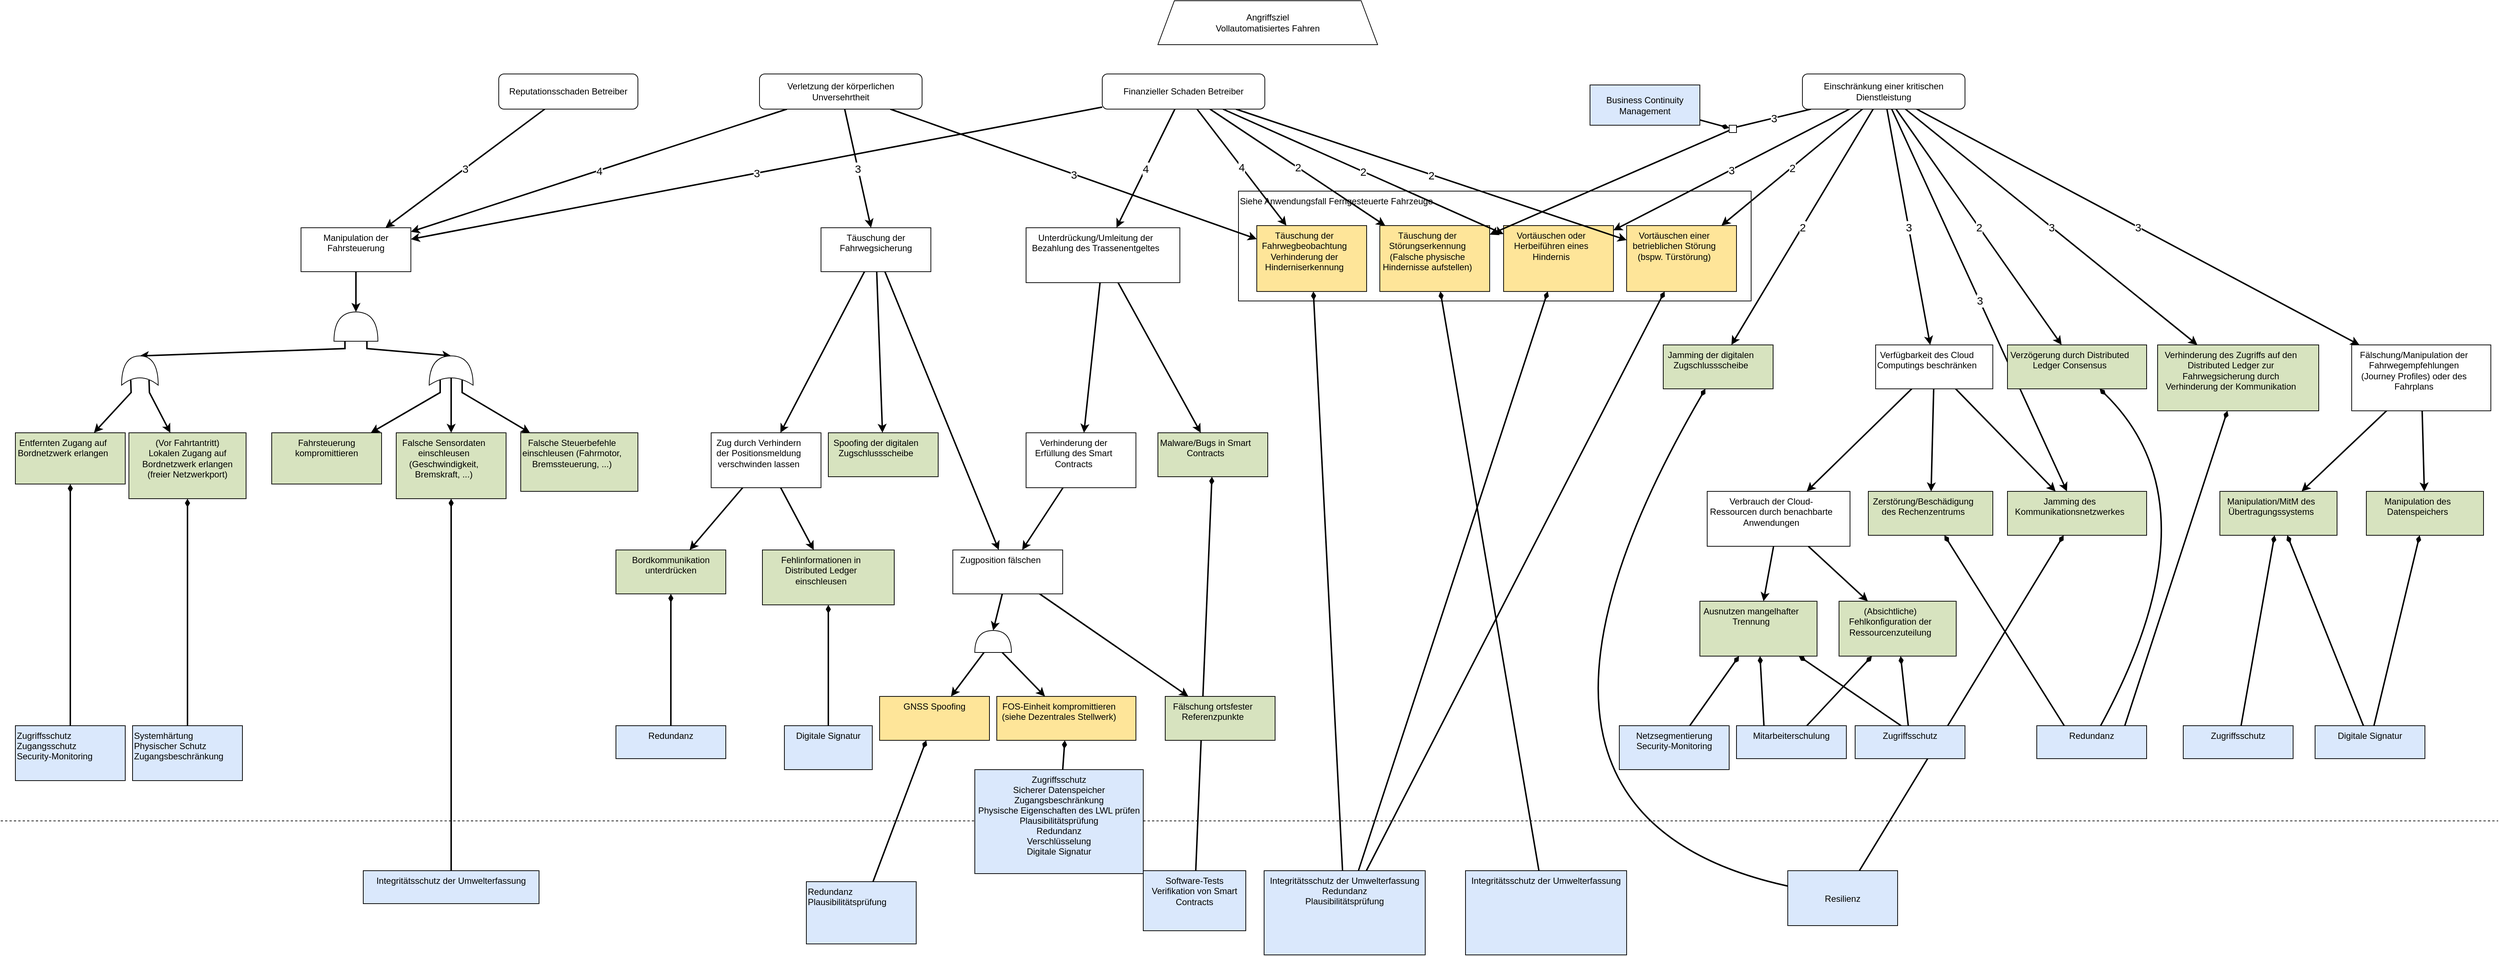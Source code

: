 <mxfile compressed="false" version="22.1.16" type="device">
  <diagram id="_IrKB-7pmVLJ8V-EMXvs" name="Seite-1">
    <mxGraphModel dx="2603" dy="836" grid="1" gridSize="10" guides="1" tooltips="1" connect="1" arrows="1" fold="1" page="1" pageScale="1" pageWidth="1169" pageHeight="827" math="0" shadow="0">
      <root>
        <object tooltip="" id="0">
          <ag_global_attributes>
            <ag_global_attribute name="Resources" value="" iconName="hammer" min="0" max="5" />
            <ag_global_attribute name="Knowledge" value="" iconName="lightbulb" min="0" max="5" />
            <ag_global_attribute name="Location" value="" iconName="map_pin_ellipse" min="0" max="1" />
            <ag_global_attribute name="Impact" value="" iconName="flame" min="0" max="5" />
          </ag_global_attributes>
          <ag_attributes />
          <ag_computed_attributes />
          <ag_aggregation_functions>
            <ag_aggregation_function name="default" id="6b1d22791hih8" default="activity_w;link" fn="function (collection) { &#xa;    var result = null; &#xa;    if (collection.childAttributes.length == 1) { &#xa;        result = collection.childAttributes[0].attributes;&#xa;        result._marking = collection.childAttributes[0].id;&#xa;    } else { &#xa;        var candidates = []; &#xa;        var worstValue = 0; &#xa;        collection.childAttributes.forEach(function(child) { &#xa;            var value = parseInt(child.computedAttribute); &#xa;            if (value &gt; worstValue) { &#xa;                worstValue = value; &#xa;                candidates = []; &#xa;                candidates.push(child); &#xa;            } else if (value == worstValue) { &#xa;                candidates.push(child); &#xa;            } &#xa;        }); &#xa;        var tiebreaker = function(candidates, name, max) { &#xa;            var min_value = max; &#xa;            candidates.forEach(function(node) { &#xa;                min_value = Math.min(min_value, node.attributes[name]); &#xa;            }); &#xa;            result = []; &#xa;            candidates.forEach(function(node) { &#xa;                if (node.attributes[name] == min_value) { &#xa;                    result.push(node); &#xa;                } &#xa;            }); &#xa;            return result; &#xa;        }; &#xa;        if (candidates.length &gt; 1) { &#xa;            candidates = tiebreaker(candidates, &quot;Resources&quot;, collection.globalAttributes[&quot;Resources&quot;].max); &#xa;            if (candidates.length &gt; 1) { &#xa;                candidates = tiebreaker(candidates, &quot;Knowledge&quot;, collection.globalAttributes[&quot;Knowledge&quot;].max); &#xa;            } &#xa;        } &#xa;        result = candidates[0].attributes;&#xa;        result._marking = candidates[0].id;&#xa;    } &#xa;    return result; &#xa;}" />
            <ag_aggregation_function name="AND" id="gf0d4f199018" default="and" fn="function (collection) { &#xa;    var result = {}; &#xa;    var ids = [];&#xa;    collection.childAttributes.forEach(function(child) { &#xa;    for (var attribute in child.attributes) { &#xa;            if (attribute in result) { &#xa;                result[attribute] += parseInt(child.attributes[attribute]); &#xa;            } else { &#xa;                result[attribute] = parseInt(child.attributes[attribute]); &#xa;            } &#xa;        }&#xa;        ids.push(child.id);&#xa;    }); &#xa;    for (var attribute in result) { &#xa;        if (attribute in collection.globalAttributes) { &#xa;            result[attribute] = Math.min(collection.globalAttributes[attribute].max, result[attribute]); &#xa;        } &#xa;    }&#xa;    result._marking = ids.join(&quot;;&quot;);&#xa;    return result; &#xa;}" />
            <ag_aggregation_function name="Security Control" id="73f575i0ghij5" default="activity_g;activity_y" fn="function (collection) { &#xa;    var result = {}; &#xa;    for (var attribute in collection.localAttributes) { &#xa;        result[attribute] = parseInt(collection.localAttributes[attribute]); &#xa;    } &#xa;    collection.childAttributes.forEach(function(child) { &#xa;        for (var attribute in child.attributes) { &#xa;            if (attribute in collection.globalAttributes) { &#xa;                if (attribute in result) { &#xa;                    result[attribute] += parseInt(child.attributes[attribute]); &#xa;                } &#xa;            } &#xa;        } &#xa;    }); &#xa;    for (var attribute in result) { &#xa;        if (attribute in collection.globalAttributes) { &#xa;            result[attribute] = Math.min(collection.globalAttributes[attribute].max, result[attribute]); &#xa;        } &#xa;    } &#xa;    return result; &#xa;}" />
            <ag_aggregation_function name="Risk" id="egf49jfgj408" default="consequence" fn="function (collection) {  &#xa;    var maxRisk = &quot;L&quot;; &#xa;    var matrix = [ &#xa;        [&quot;L&quot;, &quot;L&quot;, &quot;L&quot;, &quot;L&quot;, &quot;L&quot;], &#xa;        [&quot;L&quot;, &quot;L&quot;, &quot;M&quot;, &quot;M&quot;, &quot;M&quot;], &#xa;        [&quot;L&quot;, &quot;M&quot;, &quot;M&quot;, &quot;S&quot;, &quot;S&quot;], &#xa;        [&quot;L&quot;, &quot;M&quot;, &quot;S&quot;, &quot;V&quot;, &quot;V&quot;], &#xa;        [&quot;L&quot;, &quot;M&quot;, &quot;S&quot;, &quot;V&quot;, &quot;V&quot;], &#xa;    ];&#xa;    var updatedImpacts = [];&#xa;    var ids = [];&#xa; &#xa;    var compareRisk = function(risk1, risk2) { &#xa;        /*&#xa;        * Returns:&#xa;        *  - Null: if one of the parameters is not a character representing a risk&#xa;        *  - Negativ integer: if risk1 &lt; risk2&#xa;        *  - Zero: if risks are equal&#xa;        *  - Positive integer: if risk1 &gt; risk2&#xa;        */&#xa;        var values = [&quot;L&quot;, &quot;M&quot;, &quot;S&quot;, &quot;V&quot;]; &#xa;        var index_risk1 = values.indexOf(risk1); &#xa;        var index_risk2 = values.indexOf(risk2); &#xa; &#xa;        if (index_risk1 == -1 || index_risk2 == -1) { &#xa;            return null; &#xa;        } &#xa;        return index_risk1 - index_risk2; &#xa; &#xa;    } &#xa;     &#xa;    collection.childAttributes.forEach(function(child) {  &#xa;        var impact = 1;  &#xa;        if (child.edgeWeight !== null) {  &#xa;            impact = parseInt(child.edgeWeight);  &#xa;        }&#xa;        var _impact = parseInt(child.attributes._impact) || 0;&#xa;        impact = Math.max(impact - _impact, 1);&#xa;        updatedImpacts.push(child.id + &#39;:&#39; + impact);&#xa;        var af = parseInt(child.computedAttribute) || parseInt(child.attributes._af);&#xa;        risk = matrix[af - 1][impact - 1];&#xa;        result = compareRisk(risk, maxRisk);&#xa;        if (result &gt; 0) { &#xa;            maxRisk = risk;&#xa;            ids = [child.id];&#xa;        } else if (result == 0){&#xa;            ids.push(child.id);&#xa;        }&#xa;    });  &#xa;  &#xa;    var result = {&#39;_risk&#39;: maxRisk, &quot;_marking&quot;: ids.join(&quot;;&quot;)};&#xa;    if (updatedImpacts.length &gt; 0) {&#xa;        result._weight = updatedImpacts.join(&#39;;&#39;);&#xa;    }&#xa;    return result;&#xa;}" />
            <ag_aggregation_function name="Impact" id="3j7heb16d5f6" default="" fn="function(collection) {&#xa;    var impact = 0;&#xa;    var result = {}&#xa;    &#xa;    collection.childAttributes.forEach(function(child) {&#xa;        if (&quot;Impact&quot; in child.attributes) {&#xa;            impact += parseInt(child.attributes[&quot;Impact&quot;]);&#xa;        } else if (&quot;Resources&quot; in child.attributes &amp;&amp; &quot;Knowledge&quot; in child.attributes &amp;&amp; &quot;Location&quot; in child.attributes) {&#xa;            result._af = child.computedAttribute&#xa;            result._marking = child.id;&#xa;        }&#xa;    });&#xa;    result._impact = Math.min(impact, collection.globalAttributes[&quot;Impact&quot;].max);&#xa;    &#xa;    return result;&#xa;}" />
          </ag_aggregation_functions>
          <ag_computed_attributes_functions>
            <ag_computed_attributes_function name="default" id="dbg60ff69g9a" default="activity_w;activity_g;activity_y" fn="function (collection) { &#xa;    var colorMatrix = {&#xa;        5: {&quot;fillColor&quot;: &quot;#cc0000&quot;, &quot;fontColor&quot;: &quot;#ffffff&quot;},&#xa;        4: {&quot;fillColor&quot;: &quot;#ff4000&quot;, &quot;fontColor&quot;: &quot;#ffffff&quot;},&#xa;        3: {&quot;fillColor&quot;: &quot;#ffdd00&quot;, &quot;fontColor&quot;: &quot;#000000&quot;},&#xa;        2: {&quot;fillColor&quot;: &quot;#d4ff00&quot;, &quot;fontColor&quot;: &quot;#000000&quot;},&#xa;        1: {&quot;fillColor&quot;: &quot;#40ff00&quot;, &quot;fontColor&quot;: &quot;#000000&quot;}&#xa;    }&#xa;    var matrix = [ &#xa;        [5, 5, 4, 3, 2], &#xa;        [5, 4, 4, 3, 2], &#xa;        [5, 4, 4, 3, 2], &#xa;        [4, 3, 3, 2, 1], &#xa;        [3, 2, 2, 1, 1], &#xa;    ];&#xa;    var result = {};&#xa;    &#xa;    if (&quot;Knowledge&quot; in collection.cellAttributes &amp;&amp; &quot;Resources&quot; in collection.cellAttributes) {&#xa;        var knowledgeIndex = parseInt(collection.cellAttributes[&quot;Knowledge&quot;]) - 1; &#xa;        var resourcesIndex = parseInt(collection.cellAttributes[&quot;Resources&quot;]) - 1;&#xa;        &#xa;        var value = Math.min(5, &#xa;            Math.max(collection.globalAttributes[&quot;Location&quot;].max, &#xa;                Math.max( matrix[knowledgeIndex][resourcesIndex] - parseInt(collection.cellAttributes[&quot;Location&quot;])) &#xa;            ));&#xa;        result = colorMatrix[value] || result;&#xa;        result[&quot;value&quot;] = value;&#xa;    }&#xa;    &#xa;    return result;&#xa;}" />
            <ag_computed_attributes_function name="Risk" id="6c831697g9i0a" default="consequence" fn="function(collection){&#xa;    var riskMatrix = {&#xa;        &quot;V&quot;: {&quot;fillColor&quot;: &quot;#cc0000&quot;, &quot;fontColor&quot;: &quot;#ffffff&quot;},&#xa;        &quot;S&quot;: {&quot;fillColor&quot;: &quot;#ff4000&quot;, &quot;fontColor&quot;: &quot;#ffffff&quot;},&#xa;        &quot;M&quot;: {&quot;fillColor&quot;: &quot;#ffdd00&quot;, &quot;fontColor&quot;: &quot;#000000&quot;},&#xa;        &quot;L&quot;: {&quot;fillColor&quot;: &quot;#40ff00&quot;, &quot;fontColor&quot;: &quot;#000000&quot;},&#xa;    };&#xa;    var result = {};&#xa;    &#xa;    if (&quot;_risk&quot; in collection.cellAttributes) {&#xa;        var risk = collection.cellAttributes[&quot;_risk&quot;];&#xa;        result = riskMatrix[risk] || result;&#xa;        result[&quot;value&quot;] = risk;&#xa;    }&#xa;    &#xa;    return result; &#xa;}" />
          </ag_computed_attributes_functions>
          <mxCell />
        </object>
        <object id="1">
          <ag_attributes />
          <ag_computed_attributes />
          <mxCell parent="0" />
        </object>
        <object id="NY-WaI75QKOfGS1F8uei-7">
          <ag_attributes />
          <ag_computed_attributes />
          <mxCell style="edgeStyle=none;rounded=0;orthogonalLoop=1;jettySize=auto;html=1;strokeWidth=2;startArrow=diamondThin;startFill=1;endArrow=none;endFill=0;strokeColor=#000000;" parent="1" source="reGFVTUNuUcH1NaiU9KH-5" target="4U9F1CLsy6yUegcDI4D1-3" edge="1">
            <mxGeometry relative="1" as="geometry" />
          </mxCell>
        </object>
        <object id="NY-WaI75QKOfGS1F8uei-8">
          <ag_attributes />
          <ag_computed_attributes />
          <mxCell style="edgeStyle=none;rounded=0;orthogonalLoop=1;jettySize=auto;html=1;strokeWidth=2;startArrow=diamondThin;startFill=1;endArrow=none;endFill=0;strokeColor=#000000;" parent="1" source="lqs9lEzcYMTn2uexpbQ0-40" target="NY-WaI75QKOfGS1F8uei-6" edge="1">
            <mxGeometry relative="1" as="geometry" />
          </mxCell>
        </object>
        <object label="Siehe Anwendungsfall Ferngesteuerte Fahrzeuge" id="lqs9lEzcYMTn2uexpbQ0-18">
          <ag_attributes />
          <ag_computed_attributes />
          <mxCell style="rounded=0;whiteSpace=wrap;align=left;verticalAlign=top;container=1;collapsible=0;" parent="1" vertex="1">
            <mxGeometry x="550" y="270" width="700" height="150" as="geometry" />
          </mxCell>
        </object>
        <object label="Täuschung der Fahrwegbeobachtung&#xa;Verhinderung der Hinderniserkennung" Resources="2" Knowledge="3" Location="0" id="lqs9lEzcYMTn2uexpbQ0-15">
          <ag_attributes label="NaN" Resources="5" Knowledge="5" Location="0" />
          <ag_computed_attributes fillColor="#40ff00" fontColor="#000000" value="1" />
          <ag_computed_attributes_function_reference ag_computed_attributes_function_reference="dbg60ff69g9a" />
          <ag_aggregation_function_reference ag_aggregation_function_reference="73f575i0ghij5" />
          <mxCell style="whiteSpace=wrap;fillColor=#fee599;shape=attackgraphs.node;verticalAlign=top;spacingRight=20;" parent="lqs9lEzcYMTn2uexpbQ0-18" vertex="1">
            <mxGeometry x="25" y="47.059" width="150" height="90" as="geometry" />
          </mxCell>
        </object>
        <object label="Täuschung der Störungserkennung&#xa;(Falsche physische Hindernisse aufstellen)" Resources="1" Knowledge="1" Location="1" id="lqs9lEzcYMTn2uexpbQ0-13">
          <ag_attributes label="NaN" Resources="4" Knowledge="3" Location="1" />
          <ag_computed_attributes fillColor="#d4ff00" fontColor="#000000" value="2" />
          <ag_computed_attributes_function_reference ag_computed_attributes_function_reference="dbg60ff69g9a" />
          <ag_aggregation_function_reference ag_aggregation_function_reference="73f575i0ghij5" />
          <mxCell style="whiteSpace=wrap;fillColor=#fee599;shape=attackgraphs.node;verticalAlign=top;spacingRight=20;" parent="lqs9lEzcYMTn2uexpbQ0-18" vertex="1">
            <mxGeometry x="193" y="47.06" width="150" height="90" as="geometry" />
          </mxCell>
        </object>
        <object label="Vortäuschen oder Herbeiführen eines Hindernis" Resources="2" Knowledge="3" Location="0" id="lqs9lEzcYMTn2uexpbQ0-16">
          <ag_attributes label="NaN" Resources="5" Knowledge="5" Location="0" />
          <ag_computed_attributes fillColor="#40ff00" fontColor="#000000" value="1" />
          <ag_computed_attributes_function_reference ag_computed_attributes_function_reference="dbg60ff69g9a" />
          <ag_aggregation_function_reference ag_aggregation_function_reference="73f575i0ghij5" />
          <mxCell style="whiteSpace=wrap;fillColor=#fee599;shape=attackgraphs.node;verticalAlign=top;spacingRight=20;" parent="lqs9lEzcYMTn2uexpbQ0-18" vertex="1">
            <mxGeometry x="362" y="47.06" width="150" height="90" as="geometry" />
          </mxCell>
        </object>
        <object label="Vortäuschen einer betrieblichen Störung&#xa;(bspw. Türstörung)" Resources="2" Knowledge="3" Location="0" id="lqs9lEzcYMTn2uexpbQ0-14">
          <ag_attributes label="NaN" Resources="5" Knowledge="5" Location="0" />
          <ag_computed_attributes fillColor="#40ff00" fontColor="#000000" value="1" />
          <ag_computed_attributes_function_reference ag_computed_attributes_function_reference="dbg60ff69g9a" />
          <ag_aggregation_function_reference ag_aggregation_function_reference="73f575i0ghij5" />
          <mxCell style="whiteSpace=wrap;fillColor=#fee599;shape=attackgraphs.node;verticalAlign=top;spacingRight=20;" parent="lqs9lEzcYMTn2uexpbQ0-18" vertex="1">
            <mxGeometry x="530" y="47.059" width="150" height="90" as="geometry" />
          </mxCell>
        </object>
        <object label="Angriffsziel&#xa;Vollautomatisiertes Fahren" id="reGFVTUNuUcH1NaiU9KH-1">
          <ag_attributes />
          <ag_computed_attributes />
          <mxCell style="whiteSpace=wrap;shape=trapezoid;size=0.075;" parent="1" vertex="1">
            <mxGeometry x="440" y="10" width="300" height="60" as="geometry" />
          </mxCell>
        </object>
        <object id="reGFVTUNuUcH1NaiU9KH-38">
          <ag_attributes />
          <ag_computed_attributes />
          <mxCell style="edgeStyle=none;rounded=0;orthogonalLoop=1;jettySize=auto;html=1;entryX=1;entryY=0.5;entryDx=0;entryDy=0;entryPerimeter=0;strokeWidth=2;strokeColor=#000000;" parent="1" source="reGFVTUNuUcH1NaiU9KH-2" target="H-f2aqcX1pLiw3MsK8zM-5" edge="1">
            <mxGeometry relative="1" as="geometry">
              <mxPoint x="248" y="890" as="targetPoint" />
            </mxGeometry>
          </mxCell>
        </object>
        <object id="lqs9lEzcYMTn2uexpbQ0-12">
          <ag_attributes />
          <ag_computed_attributes />
          <mxCell style="edgeStyle=none;rounded=0;orthogonalLoop=1;jettySize=auto;html=1;strokeWidth=2;strokeColor=#000000;" parent="1" source="reGFVTUNuUcH1NaiU9KH-2" target="lqs9lEzcYMTn2uexpbQ0-11" edge="1">
            <mxGeometry relative="1" as="geometry" />
          </mxCell>
        </object>
        <object label="Zugposition fälschen" Resources="" Knowledge="" Location="" id="reGFVTUNuUcH1NaiU9KH-2">
          <ag_attributes label="Fälschung ortsfester Referenzpunkte" Resources="4" Knowledge="4" Location="1" _marking="lqs9lEzcYMTn2uexpbQ0-11" />
          <ag_computed_attributes fillColor="#40ff00" fontColor="#000000" value="1" />
          <ag_aggregation_function_reference ag_aggregation_function_reference="6b1d22791hih8" />
          <ag_computed_attributes_function_reference ag_computed_attributes_function_reference="dbg60ff69g9a" />
          <mxCell style="whiteSpace=wrap;shape=attackgraphs.node;verticalAlign=top;spacingRight=20;" parent="1" vertex="1">
            <mxGeometry x="160" y="760" width="150" height="60" as="geometry" />
          </mxCell>
        </object>
        <object id="lqs9lEzcYMTn2uexpbQ0-41">
          <ag_attributes />
          <ag_computed_attributes />
          <mxCell style="edgeStyle=none;rounded=0;orthogonalLoop=1;jettySize=auto;html=1;strokeWidth=2;strokeColor=#000000;" parent="1" source="reGFVTUNuUcH1NaiU9KH-3" target="lqs9lEzcYMTn2uexpbQ0-40" edge="1">
            <mxGeometry relative="1" as="geometry" />
          </mxCell>
        </object>
        <object id="lqs9lEzcYMTn2uexpbQ0-42">
          <ag_attributes />
          <ag_computed_attributes />
          <mxCell style="edgeStyle=none;rounded=0;orthogonalLoop=1;jettySize=auto;html=1;strokeWidth=2;strokeColor=#000000;" parent="1" source="reGFVTUNuUcH1NaiU9KH-3" target="lqs9lEzcYMTn2uexpbQ0-39" edge="1">
            <mxGeometry relative="1" as="geometry" />
          </mxCell>
        </object>
        <object label="Zug durch Verhindern der Positionsmeldung verschwinden lassen" Resources="" Knowledge="" Location="" id="reGFVTUNuUcH1NaiU9KH-3">
          <ag_attributes label="NaN" Resources="5" Knowledge="4" Location="0" _marking="lqs9lEzcYMTn2uexpbQ0-39" />
          <ag_computed_attributes fillColor="#40ff00" fontColor="#000000" value="1" />
          <ag_aggregation_function_reference ag_aggregation_function_reference="6b1d22791hih8" />
          <ag_computed_attributes_function_reference ag_computed_attributes_function_reference="dbg60ff69g9a" />
          <mxCell style="whiteSpace=wrap;shape=attackgraphs.node;verticalAlign=top;spacingRight=20;" parent="1" vertex="1">
            <mxGeometry x="-170" y="600" width="150" height="75" as="geometry" />
          </mxCell>
        </object>
        <object id="cTA5m-jb8gUGxeVt_BSC-3">
          <ag_attributes />
          <ag_computed_attributes />
          <mxCell style="edgeStyle=none;orthogonalLoop=1;jettySize=auto;html=1;strokeWidth=2;startArrow=diamondThin;startFill=1;endArrow=none;endFill=0;curved=1;strokeColor=#000000;" parent="1" source="reGFVTUNuUcH1NaiU9KH-6" target="NY-WaI75QKOfGS1F8uei-19" edge="1">
            <mxGeometry relative="1" as="geometry">
              <Array as="points">
                <mxPoint x="1890" y="700" />
              </Array>
            </mxGeometry>
          </mxCell>
        </object>
        <object label="Spoofing der digitalen Zugschlussscheibe" Resources="4" Knowledge="4" Location="1" id="reGFVTUNuUcH1NaiU9KH-11">
          <ag_attributes />
          <ag_computed_attributes fillColor="#40ff00" fontColor="#000000" value="1" />
          <ag_computed_attributes_function_reference ag_computed_attributes_function_reference="dbg60ff69g9a" />
          <mxCell style="whiteSpace=wrap;rounded=0;fillColor=#D7E3BF;shape=attackgraphs.node;verticalAlign=top;spacingRight=20;" parent="1" vertex="1">
            <mxGeometry x="-10" y="600" width="150" height="60" as="geometry" />
          </mxCell>
        </object>
        <object id="NY-WaI75QKOfGS1F8uei-23">
          <ag_attributes />
          <ag_computed_attributes />
          <mxCell style="edgeStyle=none;orthogonalLoop=1;jettySize=auto;html=1;strokeWidth=2;startArrow=diamondThin;startFill=1;endArrow=none;endFill=0;curved=1;strokeColor=#000000;" parent="1" source="reGFVTUNuUcH1NaiU9KH-13" target="NY-WaI75QKOfGS1F8uei-21" edge="1">
            <mxGeometry relative="1" as="geometry">
              <Array as="points">
                <mxPoint x="850" y="1120" />
              </Array>
            </mxGeometry>
          </mxCell>
        </object>
        <object label="Jamming der digitalen Zugschlussscheibe" Resources="2" Knowledge="2" Location="1" id="reGFVTUNuUcH1NaiU9KH-13">
          <ag_attributes label="NaN" Resources="4" Knowledge="5" Location="1" />
          <ag_computed_attributes fillColor="#40ff00" fontColor="#000000" value="1" />
          <ag_computed_attributes_function_reference ag_computed_attributes_function_reference="dbg60ff69g9a" />
          <ag_aggregation_function_reference ag_aggregation_function_reference="73f575i0ghij5" />
          <mxCell style="whiteSpace=wrap;rounded=0;fillColor=#D7E3BF;shape=attackgraphs.node;verticalAlign=top;spacingRight=20;" parent="1" vertex="1">
            <mxGeometry x="1130" y="480" width="150" height="60" as="geometry" />
          </mxCell>
        </object>
        <object id="reGFVTUNuUcH1NaiU9KH-17">
          <ag_attributes />
          <ag_computed_attributes />
          <mxCell style="edgeStyle=none;rounded=0;orthogonalLoop=1;jettySize=auto;html=1;strokeWidth=2;strokeColor=#000000;" parent="1" source="lqs9lEzcYMTn2uexpbQ0-31" target="reGFVTUNuUcH1NaiU9KH-2" edge="1">
            <mxGeometry relative="1" as="geometry" />
          </mxCell>
        </object>
        <object id="lqs9lEzcYMTn2uexpbQ0-32">
          <ag_attributes />
          <ag_computed_attributes />
          <mxCell style="edgeStyle=none;rounded=0;orthogonalLoop=1;jettySize=auto;html=1;strokeWidth=2;strokeColor=#000000;" parent="1" source="reGFVTUNuUcH1NaiU9KH-16" target="lqs9lEzcYMTn2uexpbQ0-31" edge="1">
            <mxGeometry relative="1" as="geometry" />
          </mxCell>
        </object>
        <object id="lqs9lEzcYMTn2uexpbQ0-33">
          <ag_attributes />
          <ag_computed_attributes />
          <mxCell style="edgeStyle=none;rounded=0;orthogonalLoop=1;jettySize=auto;html=1;strokeWidth=2;strokeColor=#000000;" parent="1" source="reGFVTUNuUcH1NaiU9KH-16" target="reGFVTUNuUcH1NaiU9KH-5" edge="1">
            <mxGeometry relative="1" as="geometry" />
          </mxCell>
        </object>
        <object label="Unterdrückung/Umleitung der Bezahlung des Trassenentgeltes" Resources="" Knowledge="" Location="" id="reGFVTUNuUcH1NaiU9KH-16">
          <ag_attributes label="Fälschung ortsfester Referenzpunkte" Resources="4" Knowledge="4" Location="1" _marking="lqs9lEzcYMTn2uexpbQ0-31" />
          <ag_computed_attributes fillColor="#40ff00" fontColor="#000000" value="1" />
          <ag_computed_attributes_function_reference ag_computed_attributes_function_reference="dbg60ff69g9a" />
          <ag_aggregation_function_reference ag_aggregation_function_reference="6b1d22791hih8" />
          <mxCell style="whiteSpace=wrap;shape=attackgraphs.node;verticalAlign=top;spacingRight=20;" parent="1" vertex="1">
            <mxGeometry x="260" y="320" width="210" height="75" as="geometry" />
          </mxCell>
        </object>
        <object id="reGFVTUNuUcH1NaiU9KH-19">
          <ag_attributes />
          <ag_computed_attributes />
          <mxCell style="edgeStyle=none;rounded=0;orthogonalLoop=1;jettySize=auto;html=1;strokeWidth=2;strokeColor=#000000;" parent="1" source="reGFVTUNuUcH1NaiU9KH-18" target="reGFVTUNuUcH1NaiU9KH-2" edge="1">
            <mxGeometry relative="1" as="geometry" />
          </mxCell>
        </object>
        <object id="reGFVTUNuUcH1NaiU9KH-20">
          <ag_attributes />
          <ag_computed_attributes />
          <mxCell style="edgeStyle=none;rounded=0;orthogonalLoop=1;jettySize=auto;html=1;strokeWidth=2;strokeColor=#000000;" parent="1" source="reGFVTUNuUcH1NaiU9KH-18" target="reGFVTUNuUcH1NaiU9KH-11" edge="1">
            <mxGeometry relative="1" as="geometry" />
          </mxCell>
        </object>
        <object id="reGFVTUNuUcH1NaiU9KH-21">
          <ag_attributes />
          <ag_computed_attributes />
          <mxCell style="edgeStyle=none;rounded=0;orthogonalLoop=1;jettySize=auto;html=1;strokeWidth=2;strokeColor=#000000;" parent="1" source="reGFVTUNuUcH1NaiU9KH-18" target="reGFVTUNuUcH1NaiU9KH-3" edge="1">
            <mxGeometry relative="1" as="geometry" />
          </mxCell>
        </object>
        <object label="Täuschung der Fahrwegsicherung" Resources="" Knowledge="" Location="" id="reGFVTUNuUcH1NaiU9KH-18">
          <ag_attributes label="Fälschung ortsfester Referenzpunkte" Resources="4" Knowledge="4" Location="1" _marking="reGFVTUNuUcH1NaiU9KH-2" />
          <ag_computed_attributes fillColor="#40ff00" fontColor="#000000" value="1" />
          <ag_aggregation_function_reference ag_aggregation_function_reference="6b1d22791hih8" />
          <ag_computed_attributes_function_reference ag_computed_attributes_function_reference="dbg60ff69g9a" />
          <mxCell style="whiteSpace=wrap;shape=attackgraphs.node;verticalAlign=top;" parent="1" vertex="1">
            <mxGeometry x="-20" y="320" width="150" height="60" as="geometry" />
          </mxCell>
        </object>
        <object label="2" id="reGFVTUNuUcH1NaiU9KH-23">
          <ag_attributes />
          <ag_computed_attributes />
          <mxCell style="edgeStyle=none;rounded=0;orthogonalLoop=1;jettySize=auto;html=1;strokeWidth=2;fontSize=15;strokeColor=#000000;" parent="1" source="reGFVTUNuUcH1NaiU9KH-22" target="reGFVTUNuUcH1NaiU9KH-13" edge="1">
            <mxGeometry relative="1" as="geometry" />
          </mxCell>
        </object>
        <object label="2" id="reGFVTUNuUcH1NaiU9KH-25">
          <ag_attributes />
          <ag_computed_attributes />
          <mxCell style="edgeStyle=none;rounded=0;orthogonalLoop=1;jettySize=auto;html=1;strokeWidth=2;fontSize=15;strokeColor=#000000;" parent="1" source="reGFVTUNuUcH1NaiU9KH-22" target="reGFVTUNuUcH1NaiU9KH-6" edge="1">
            <mxGeometry relative="1" as="geometry" />
          </mxCell>
        </object>
        <object label="3" id="reGFVTUNuUcH1NaiU9KH-30">
          <ag_attributes />
          <ag_computed_attributes />
          <mxCell style="edgeStyle=none;rounded=0;orthogonalLoop=1;jettySize=auto;html=1;strokeWidth=2;fontSize=15;strokeColor=#000000;" parent="1" source="reGFVTUNuUcH1NaiU9KH-22" target="reGFVTUNuUcH1NaiU9KH-29" edge="1">
            <mxGeometry relative="1" as="geometry" />
          </mxCell>
        </object>
        <object label="3" id="lqs9lEzcYMTn2uexpbQ0-1">
          <ag_attributes />
          <ag_computed_attributes />
          <mxCell style="rounded=0;orthogonalLoop=1;jettySize=auto;html=1;strokeWidth=2;fontSize=15;strokeColor=#000000;" parent="1" source="reGFVTUNuUcH1NaiU9KH-22" target="reGFVTUNuUcH1NaiU9KH-8" edge="1">
            <mxGeometry relative="1" as="geometry" />
          </mxCell>
        </object>
        <object label="3" id="lqs9lEzcYMTn2uexpbQ0-25">
          <ag_attributes />
          <ag_computed_attributes />
          <mxCell style="edgeStyle=none;rounded=0;orthogonalLoop=1;jettySize=auto;html=1;strokeWidth=2;fontSize=15;strokeColor=#000000;" parent="1" source="reGFVTUNuUcH1NaiU9KH-22" target="lqs9lEzcYMTn2uexpbQ0-16" edge="1">
            <mxGeometry relative="1" as="geometry" />
          </mxCell>
        </object>
        <object label="2" id="lqs9lEzcYMTn2uexpbQ0-26">
          <ag_attributes />
          <ag_computed_attributes />
          <mxCell style="edgeStyle=none;rounded=0;orthogonalLoop=1;jettySize=auto;html=1;strokeWidth=2;fontSize=15;strokeColor=#000000;" parent="1" source="reGFVTUNuUcH1NaiU9KH-22" target="lqs9lEzcYMTn2uexpbQ0-14" edge="1">
            <mxGeometry relative="1" as="geometry" />
          </mxCell>
        </object>
        <object label="3" id="0znLiopEbYlMLDIVEbGm-2">
          <ag_attributes />
          <ag_computed_attributes />
          <mxCell style="rounded=0;orthogonalLoop=1;jettySize=auto;html=1;strokeWidth=2;fontSize=15;strokeColor=#000000;" parent="1" source="reGFVTUNuUcH1NaiU9KH-22" target="0znLiopEbYlMLDIVEbGm-1" edge="1">
            <mxGeometry relative="1" as="geometry" />
          </mxCell>
        </object>
        <object id="NY-WaI75QKOfGS1F8uei-27">
          <ag_attributes />
          <ag_computed_attributes />
          <mxCell style="edgeStyle=none;rounded=0;orthogonalLoop=1;jettySize=auto;html=1;strokeWidth=2;entryX=0.8;entryY=0.013;entryDx=0;entryDy=0;entryPerimeter=0;startArrow=diamondThin;startFill=1;endArrow=none;endFill=0;strokeColor=#000000;" parent="1" source="reGFVTUNuUcH1NaiU9KH-29" target="NY-WaI75QKOfGS1F8uei-19" edge="1">
            <mxGeometry relative="1" as="geometry" />
          </mxCell>
        </object>
        <object label="Verhinderung des Zugriffs auf den Distributed Ledger zur Fahrwegsicherung durch Verhinderung der Kommunikation" Resources="2" Knowledge="2" Location="0" id="reGFVTUNuUcH1NaiU9KH-29">
          <ag_attributes label="NaN" Resources="5" Knowledge="4" Location="0" />
          <ag_computed_attributes fillColor="#40ff00" fontColor="#000000" value="1" />
          <ag_computed_attributes_function_reference ag_computed_attributes_function_reference="dbg60ff69g9a" />
          <ag_aggregation_function_reference ag_aggregation_function_reference="73f575i0ghij5" />
          <mxCell style="whiteSpace=wrap;rounded=0;fillColor=#D7E3BF;shape=attackgraphs.node;verticalAlign=top;spacingRight=20;" parent="1" vertex="1">
            <mxGeometry x="1805" y="480" width="220" height="90" as="geometry" />
          </mxCell>
        </object>
        <object label="4" id="reGFVTUNuUcH1NaiU9KH-32">
          <ag_attributes />
          <ag_computed_attributes />
          <mxCell style="edgeStyle=none;rounded=0;orthogonalLoop=1;jettySize=auto;html=1;strokeWidth=2;fontSize=15;strokeColor=#000000;" parent="1" source="reGFVTUNuUcH1NaiU9KH-31" target="reGFVTUNuUcH1NaiU9KH-16" edge="1">
            <mxGeometry relative="1" as="geometry" />
          </mxCell>
        </object>
        <object label="4" id="lqs9lEzcYMTn2uexpbQ0-19">
          <ag_attributes />
          <ag_computed_attributes />
          <mxCell style="edgeStyle=none;rounded=0;orthogonalLoop=1;jettySize=auto;html=1;strokeWidth=2;fontSize=15;strokeColor=#000000;" parent="1" source="reGFVTUNuUcH1NaiU9KH-31" target="lqs9lEzcYMTn2uexpbQ0-15" edge="1">
            <mxGeometry relative="1" as="geometry" />
          </mxCell>
        </object>
        <object label="2" id="lqs9lEzcYMTn2uexpbQ0-20">
          <ag_attributes />
          <ag_computed_attributes />
          <mxCell style="edgeStyle=none;rounded=0;orthogonalLoop=1;jettySize=auto;html=1;strokeWidth=2;fontSize=15;strokeColor=#000000;" parent="1" source="reGFVTUNuUcH1NaiU9KH-31" target="lqs9lEzcYMTn2uexpbQ0-13" edge="1">
            <mxGeometry relative="1" as="geometry" />
          </mxCell>
        </object>
        <object label="2" id="lqs9lEzcYMTn2uexpbQ0-22">
          <ag_attributes />
          <ag_computed_attributes />
          <mxCell style="edgeStyle=none;rounded=0;orthogonalLoop=1;jettySize=auto;html=1;strokeWidth=2;fontSize=15;strokeColor=#000000;" parent="1" source="reGFVTUNuUcH1NaiU9KH-31" target="lqs9lEzcYMTn2uexpbQ0-16" edge="1">
            <mxGeometry relative="1" as="geometry" />
          </mxCell>
        </object>
        <object label="2" id="lqs9lEzcYMTn2uexpbQ0-23">
          <ag_attributes />
          <ag_computed_attributes />
          <mxCell style="edgeStyle=none;rounded=0;orthogonalLoop=1;jettySize=auto;html=1;strokeWidth=2;fontSize=15;strokeColor=#000000;" parent="1" source="reGFVTUNuUcH1NaiU9KH-31" target="lqs9lEzcYMTn2uexpbQ0-14" edge="1">
            <mxGeometry relative="1" as="geometry" />
          </mxCell>
        </object>
        <object label="3" id="lqs9lEzcYMTn2uexpbQ0-28">
          <ag_attributes />
          <ag_computed_attributes />
          <mxCell style="edgeStyle=none;rounded=0;orthogonalLoop=1;jettySize=auto;html=1;strokeWidth=2;fontSize=15;strokeColor=#000000;" parent="1" source="reGFVTUNuUcH1NaiU9KH-31" target="lqs9lEzcYMTn2uexpbQ0-2" edge="1">
            <mxGeometry relative="1" as="geometry" />
          </mxCell>
        </object>
        <object label="Finanzieller Schaden Betreiber" id="reGFVTUNuUcH1NaiU9KH-31">
          <ag_attributes _risk="L" _marking="reGFVTUNuUcH1NaiU9KH-16;lqs9lEzcYMTn2uexpbQ0-15;lqs9lEzcYMTn2uexpbQ0-13;lqs9lEzcYMTn2uexpbQ0-16;lqs9lEzcYMTn2uexpbQ0-14;lqs9lEzcYMTn2uexpbQ0-2" _weight="reGFVTUNuUcH1NaiU9KH-16:4;lqs9lEzcYMTn2uexpbQ0-15:4;lqs9lEzcYMTn2uexpbQ0-13:2;lqs9lEzcYMTn2uexpbQ0-16:2;lqs9lEzcYMTn2uexpbQ0-14:2;lqs9lEzcYMTn2uexpbQ0-2:3" />
          <ag_computed_attributes fillColor="#40ff00" fontColor="#000000" value="L" />
          <ag_computed_attributes_function_reference ag_computed_attributes_function_reference="6c831697g9i0a" />
          <ag_aggregation_function_reference ag_aggregation_function_reference="egf49jfgj408" />
          <mxCell style="rounded=1;whiteSpace=wrap;shape=attackgraphs.node;" parent="1" vertex="1">
            <mxGeometry x="364" y="110" width="222" height="48" as="geometry" />
          </mxCell>
        </object>
        <object label="3" id="reGFVTUNuUcH1NaiU9KH-34">
          <ag_attributes />
          <ag_computed_attributes />
          <mxCell style="edgeStyle=none;rounded=0;orthogonalLoop=1;jettySize=auto;html=1;strokeWidth=2;fontSize=15;strokeColor=#000000;" parent="1" source="reGFVTUNuUcH1NaiU9KH-33" target="reGFVTUNuUcH1NaiU9KH-18" edge="1">
            <mxGeometry relative="1" as="geometry" />
          </mxCell>
        </object>
        <object label="4" id="lqs9lEzcYMTn2uexpbQ0-27">
          <ag_attributes />
          <ag_computed_attributes />
          <mxCell style="edgeStyle=none;rounded=0;orthogonalLoop=1;jettySize=auto;html=1;strokeWidth=2;fontSize=15;strokeColor=#000000;" parent="1" source="reGFVTUNuUcH1NaiU9KH-33" target="lqs9lEzcYMTn2uexpbQ0-2" edge="1">
            <mxGeometry relative="1" as="geometry" />
          </mxCell>
        </object>
        <object label="3" id="lqs9lEzcYMTn2uexpbQ0-34">
          <ag_attributes />
          <ag_computed_attributes />
          <mxCell style="edgeStyle=none;rounded=0;orthogonalLoop=1;jettySize=auto;html=1;strokeWidth=2;fontSize=15;strokeColor=#000000;" parent="1" source="reGFVTUNuUcH1NaiU9KH-33" target="lqs9lEzcYMTn2uexpbQ0-15" edge="1">
            <mxGeometry relative="1" as="geometry" />
          </mxCell>
        </object>
        <object label="Verletzung der körperlichen Unversehrtheit" id="reGFVTUNuUcH1NaiU9KH-33">
          <ag_attributes _risk="L" _marking="reGFVTUNuUcH1NaiU9KH-18;lqs9lEzcYMTn2uexpbQ0-2;lqs9lEzcYMTn2uexpbQ0-15" _weight="reGFVTUNuUcH1NaiU9KH-18:3;lqs9lEzcYMTn2uexpbQ0-2:4;lqs9lEzcYMTn2uexpbQ0-15:3" />
          <ag_computed_attributes fillColor="#40ff00" fontColor="#000000" value="L" />
          <ag_computed_attributes_function_reference ag_computed_attributes_function_reference="6c831697g9i0a" />
          <ag_aggregation_function_reference ag_aggregation_function_reference="egf49jfgj408" />
          <mxCell style="rounded=1;whiteSpace=wrap;shape=attackgraphs.node;" parent="1" vertex="1">
            <mxGeometry x="-104" y="110" width="222" height="48" as="geometry" />
          </mxCell>
        </object>
        <object id="reGFVTUNuUcH1NaiU9KH-41">
          <ag_attributes />
          <ag_computed_attributes />
          <mxCell style="edgeStyle=none;rounded=0;orthogonalLoop=1;jettySize=auto;html=1;exitX=0;exitY=0.25;exitDx=0;exitDy=0;exitPerimeter=0;strokeWidth=2;strokeColor=#000000;" parent="1" source="H-f2aqcX1pLiw3MsK8zM-5" target="reGFVTUNuUcH1NaiU9KH-39" edge="1">
            <mxGeometry relative="1" as="geometry">
              <mxPoint x="233" y="923" as="sourcePoint" />
            </mxGeometry>
          </mxCell>
        </object>
        <object id="reGFVTUNuUcH1NaiU9KH-42">
          <ag_attributes />
          <ag_computed_attributes />
          <mxCell style="edgeStyle=none;rounded=0;orthogonalLoop=1;jettySize=auto;html=1;exitX=0;exitY=0.75;exitDx=0;exitDy=0;exitPerimeter=0;strokeWidth=2;strokeColor=#000000;" parent="1" source="H-f2aqcX1pLiw3MsK8zM-5" target="reGFVTUNuUcH1NaiU9KH-40" edge="1">
            <mxGeometry relative="1" as="geometry">
              <mxPoint x="248" y="920" as="sourcePoint" />
            </mxGeometry>
          </mxCell>
        </object>
        <object label="GNSS Spoofing" Resources="3" Knowledge="3" Location="1" id="reGFVTUNuUcH1NaiU9KH-39">
          <ag_attributes label="NaN" Resources="5" Knowledge="5" Location="1" />
          <ag_computed_attributes fillColor="#40ff00" fontColor="#000000" value="1" />
          <ag_computed_attributes_function_reference ag_computed_attributes_function_reference="dbg60ff69g9a" />
          <ag_aggregation_function_reference ag_aggregation_function_reference="73f575i0ghij5" />
          <mxCell style="whiteSpace=wrap;fillColor=#FEE599;shape=attackgraphs.node;verticalAlign=top;" parent="1" vertex="1">
            <mxGeometry x="60" y="960" width="150" height="60" as="geometry" />
          </mxCell>
        </object>
        <object label="FOS-Einheit kompromittieren&#xa;(siehe Dezentrales Stellwerk)" Resources="2" Knowledge="1" Location="1" id="reGFVTUNuUcH1NaiU9KH-40">
          <ag_attributes label="NaN" Resources="5" Knowledge="5" Location="1" />
          <ag_computed_attributes fillColor="#40ff00" fontColor="#000000" value="1" />
          <ag_computed_attributes_function_reference ag_computed_attributes_function_reference="dbg60ff69g9a" />
          <ag_aggregation_function_reference ag_aggregation_function_reference="73f575i0ghij5" />
          <mxCell style="whiteSpace=wrap;shape=attackgraphs.node;verticalAlign=top;fillColor=#FEE599;spacingRight=20;" parent="1" vertex="1">
            <mxGeometry x="220" y="960" width="190" height="60" as="geometry" />
          </mxCell>
        </object>
        <object id="lqs9lEzcYMTn2uexpbQ0-38">
          <ag_attributes />
          <ag_computed_attributes />
          <mxCell style="edgeStyle=none;rounded=0;orthogonalLoop=1;jettySize=auto;html=1;strokeWidth=2;strokeColor=#000000;" parent="1" source="reGFVTUNuUcH1NaiU9KH-8" target="lqs9lEzcYMTn2uexpbQ0-37" edge="1">
            <mxGeometry relative="1" as="geometry" />
          </mxCell>
        </object>
        <object id="0znLiopEbYlMLDIVEbGm-12">
          <ag_attributes />
          <ag_computed_attributes />
          <mxCell style="edgeStyle=none;rounded=0;orthogonalLoop=1;jettySize=auto;html=1;strokeWidth=2;strokeColor=#000000;" parent="1" source="reGFVTUNuUcH1NaiU9KH-8" target="0znLiopEbYlMLDIVEbGm-11" edge="1">
            <mxGeometry relative="1" as="geometry" />
          </mxCell>
        </object>
        <object label="Fälschung/Manipulation der Fahrwegempfehlungen (Journey Profiles) oder des Fahrplans" Resources="" Knowledge="" Location="" id="reGFVTUNuUcH1NaiU9KH-8">
          <ag_attributes label="NaN" Resources="5" Knowledge="5" Location="0" _marking="lqs9lEzcYMTn2uexpbQ0-37" />
          <ag_computed_attributes fillColor="#40ff00" fontColor="#000000" value="1" />
          <ag_computed_attributes_function_reference ag_computed_attributes_function_reference="dbg60ff69g9a" />
          <ag_aggregation_function_reference ag_aggregation_function_reference="6b1d22791hih8" />
          <mxCell style="whiteSpace=wrap;shape=attackgraphs.node;verticalAlign=top;spacingRight=20;" parent="1" vertex="1">
            <mxGeometry x="2070" y="480" width="190" height="90" as="geometry" />
          </mxCell>
        </object>
        <object label="Manipulation der Fahrsteuerung" Resources="" Knowledge="" Location="" id="lqs9lEzcYMTn2uexpbQ0-2">
          <ag_attributes label="NaN" Resources="5" Knowledge="5" Location="1" _marking="H-f2aqcX1pLiw3MsK8zM-1" />
          <ag_computed_attributes fillColor="#40ff00" fontColor="#000000" value="1" />
          <ag_computed_attributes_function_reference ag_computed_attributes_function_reference="dbg60ff69g9a" />
          <ag_aggregation_function_reference ag_aggregation_function_reference="6b1d22791hih8" />
          <mxCell style="whiteSpace=wrap;shape=attackgraphs.node;verticalAlign=top;" parent="1" vertex="1">
            <mxGeometry x="-730" y="320" width="150" height="60" as="geometry" />
          </mxCell>
        </object>
        <object label="Fälschung ortsfester Referenzpunkte" Resources="4" Knowledge="4" Location="1" id="lqs9lEzcYMTn2uexpbQ0-11">
          <ag_attributes />
          <ag_computed_attributes fillColor="#40ff00" fontColor="#000000" value="1" />
          <ag_computed_attributes_function_reference ag_computed_attributes_function_reference="dbg60ff69g9a" />
          <mxCell style="rounded=0;whiteSpace=wrap;fillColor=#D7E3BF;shape=attackgraphs.node;verticalAlign=top;spacingRight=20;" parent="1" vertex="1">
            <mxGeometry x="450" y="960" width="150" height="60" as="geometry" />
          </mxCell>
        </object>
        <object label="3" id="lqs9lEzcYMTn2uexpbQ0-30">
          <ag_attributes />
          <ag_computed_attributes />
          <mxCell style="edgeStyle=none;rounded=0;orthogonalLoop=1;jettySize=auto;html=1;strokeWidth=2;fontSize=15;strokeColor=#000000;" parent="1" source="lqs9lEzcYMTn2uexpbQ0-29" target="lqs9lEzcYMTn2uexpbQ0-2" edge="1">
            <mxGeometry relative="1" as="geometry" />
          </mxCell>
        </object>
        <object label="Reputationsschaden Betreiber" id="lqs9lEzcYMTn2uexpbQ0-29">
          <ag_attributes _risk="L" _marking="lqs9lEzcYMTn2uexpbQ0-2" _weight="lqs9lEzcYMTn2uexpbQ0-2:3" />
          <ag_computed_attributes fillColor="#40ff00" fontColor="#000000" value="L" />
          <ag_computed_attributes_function_reference ag_computed_attributes_function_reference="6c831697g9i0a" />
          <ag_aggregation_function_reference ag_aggregation_function_reference="egf49jfgj408" />
          <mxCell style="rounded=1;whiteSpace=wrap;shape=attackgraphs.node;" parent="1" vertex="1">
            <mxGeometry x="-460" y="110" width="190" height="48" as="geometry" />
          </mxCell>
        </object>
        <object label="Verhinderung der Erfüllung des Smart Contracts" Resources="" Knowledge="" Location="" id="lqs9lEzcYMTn2uexpbQ0-31">
          <ag_attributes label="Fälschung ortsfester Referenzpunkte" Resources="4" Knowledge="4" Location="1" _marking="reGFVTUNuUcH1NaiU9KH-2" />
          <ag_computed_attributes fillColor="#40ff00" fontColor="#000000" value="1" />
          <ag_aggregation_function_reference ag_aggregation_function_reference="6b1d22791hih8" />
          <ag_computed_attributes_function_reference ag_computed_attributes_function_reference="dbg60ff69g9a" />
          <mxCell style="whiteSpace=wrap;shape=attackgraphs.node;verticalAlign=top;spacingRight=20;" parent="1" vertex="1">
            <mxGeometry x="260" y="600" width="150" height="75" as="geometry" />
          </mxCell>
        </object>
        <object label="Malware/Bugs in Smart Contracts" Resources="2" Knowledge="3" Location="0" id="reGFVTUNuUcH1NaiU9KH-5">
          <ag_attributes label="NaN" Resources="4" Knowledge="5" Location="0" />
          <ag_computed_attributes fillColor="#40ff00" fontColor="#000000" value="1" />
          <ag_computed_attributes_function_reference ag_computed_attributes_function_reference="dbg60ff69g9a" />
          <ag_aggregation_function_reference ag_aggregation_function_reference="73f575i0ghij5" />
          <mxCell style="whiteSpace=wrap;rounded=0;fillColor=#D7E3BF;shape=attackgraphs.node;verticalAlign=top;spacingRight=20;" parent="1" vertex="1">
            <mxGeometry x="440" y="600" width="150" height="60" as="geometry" />
          </mxCell>
        </object>
        <object id="lqs9lEzcYMTn2uexpbQ0-44">
          <ag_attributes />
          <ag_computed_attributes />
          <mxCell style="edgeStyle=none;rounded=0;orthogonalLoop=1;jettySize=auto;html=1;entryX=1;entryY=0.5;entryDx=0;entryDy=0;entryPerimeter=0;strokeWidth=2;strokeColor=#000000;" parent="1" source="lqs9lEzcYMTn2uexpbQ0-2" target="H-f2aqcX1pLiw3MsK8zM-1" edge="1">
            <mxGeometry relative="1" as="geometry">
              <mxPoint x="-815" y="515" as="sourcePoint" />
              <mxPoint x="-655" y="425" as="targetPoint" />
            </mxGeometry>
          </mxCell>
        </object>
        <object id="NY-WaI75QKOfGS1F8uei-25">
          <ag_attributes />
          <ag_computed_attributes />
          <mxCell style="edgeStyle=none;rounded=0;orthogonalLoop=1;jettySize=auto;html=1;strokeWidth=2;startArrow=diamondThin;startFill=1;endArrow=none;endFill=0;strokeColor=#000000;" parent="1" source="lqs9lEzcYMTn2uexpbQ0-37" target="NY-WaI75QKOfGS1F8uei-24" edge="1">
            <mxGeometry relative="1" as="geometry" />
          </mxCell>
        </object>
        <object id="cTA5m-jb8gUGxeVt_BSC-2">
          <ag_attributes />
          <ag_computed_attributes />
          <mxCell style="rounded=0;orthogonalLoop=1;jettySize=auto;html=1;strokeWidth=2;startArrow=diamondThin;startFill=1;endArrow=none;endFill=0;strokeColor=#000000;" parent="1" source="lqs9lEzcYMTn2uexpbQ0-37" target="cTA5m-jb8gUGxeVt_BSC-1" edge="1">
            <mxGeometry relative="1" as="geometry" />
          </mxCell>
        </object>
        <object label="Manipulation/MitM des Übertragungssystems" Resources="2" Knowledge="2" Location="0" id="lqs9lEzcYMTn2uexpbQ0-37">
          <ag_attributes label="NaN" Resources="5" Knowledge="5" Location="0" />
          <ag_computed_attributes fillColor="#40ff00" fontColor="#000000" value="1" />
          <ag_computed_attributes_function_reference ag_computed_attributes_function_reference="dbg60ff69g9a" />
          <ag_aggregation_function_reference ag_aggregation_function_reference="73f575i0ghij5" />
          <mxCell style="whiteSpace=wrap;rounded=0;fillColor=#D7E3BF;shape=attackgraphs.node;verticalAlign=top;spacingRight=20;" parent="1" vertex="1">
            <mxGeometry x="1890" y="680" width="160" height="60" as="geometry" />
          </mxCell>
        </object>
        <object id="NY-WaI75QKOfGS1F8uei-10">
          <ag_attributes />
          <ag_computed_attributes />
          <mxCell style="edgeStyle=none;rounded=0;orthogonalLoop=1;jettySize=auto;html=1;strokeWidth=2;entryX=0.5;entryY=0;entryDx=0;entryDy=0;startArrow=diamondThin;startFill=1;endArrow=none;endFill=0;strokeColor=#000000;" parent="1" source="lqs9lEzcYMTn2uexpbQ0-39" target="NY-WaI75QKOfGS1F8uei-9" edge="1">
            <mxGeometry relative="1" as="geometry" />
          </mxCell>
        </object>
        <object label="Bordkommunikation unterdrücken" Resources="2" Knowledge="2" Location="0" id="lqs9lEzcYMTn2uexpbQ0-39">
          <ag_attributes label="NaN" Resources="5" Knowledge="4" Location="0" />
          <ag_computed_attributes fillColor="#40ff00" fontColor="#000000" value="1" />
          <ag_computed_attributes_function_reference ag_computed_attributes_function_reference="dbg60ff69g9a" />
          <ag_aggregation_function_reference ag_aggregation_function_reference="73f575i0ghij5" />
          <mxCell style="whiteSpace=wrap;rounded=0;fillColor=#D7E3BF;shape=attackgraphs.node;verticalAlign=top;" parent="1" vertex="1">
            <mxGeometry x="-300" y="760" width="150" height="60" as="geometry" />
          </mxCell>
        </object>
        <object label="Fehlinformationen in Distributed Ledger einschleusen" Resources="3" Knowledge="3" Location="0" id="lqs9lEzcYMTn2uexpbQ0-40">
          <ag_attributes label="NaN" Resources="5" Knowledge="5" Location="0" />
          <ag_computed_attributes fillColor="#40ff00" fontColor="#000000" value="1" />
          <ag_computed_attributes_function_reference ag_computed_attributes_function_reference="dbg60ff69g9a" />
          <ag_aggregation_function_reference ag_aggregation_function_reference="73f575i0ghij5" />
          <mxCell style="whiteSpace=wrap;rounded=0;fillColor=#D7E3BF;shape=attackgraphs.node;verticalAlign=top;spacingRight=20;" parent="1" vertex="1">
            <mxGeometry x="-100" y="760" width="180" height="75" as="geometry" />
          </mxCell>
        </object>
        <object id="lqs9lEzcYMTn2uexpbQ0-46">
          <ag_attributes />
          <ag_computed_attributes />
          <mxCell style="edgeStyle=none;rounded=0;orthogonalLoop=1;jettySize=auto;html=1;exitX=0;exitY=0.25;exitDx=0;exitDy=0;exitPerimeter=0;entryX=1;entryY=0.5;entryDx=0;entryDy=0;entryPerimeter=0;strokeWidth=2;strokeColor=#000000;" parent="1" source="H-f2aqcX1pLiw3MsK8zM-1" target="H-f2aqcX1pLiw3MsK8zM-3" edge="1">
            <mxGeometry relative="1" as="geometry">
              <mxPoint x="-665" y="455" as="sourcePoint" />
              <mxPoint x="-955" y="500" as="targetPoint" />
              <Array as="points">
                <mxPoint x="-670" y="485" />
              </Array>
            </mxGeometry>
          </mxCell>
        </object>
        <object id="lqs9lEzcYMTn2uexpbQ0-51">
          <ag_attributes />
          <ag_computed_attributes />
          <mxCell style="edgeStyle=none;rounded=0;orthogonalLoop=1;jettySize=auto;html=1;entryX=1;entryY=0.5;entryDx=0;entryDy=0;entryPerimeter=0;exitX=0;exitY=0.75;exitDx=0;exitDy=0;exitPerimeter=0;strokeWidth=2;strokeColor=#000000;" parent="1" source="H-f2aqcX1pLiw3MsK8zM-1" target="H-f2aqcX1pLiw3MsK8zM-2" edge="1">
            <mxGeometry relative="1" as="geometry">
              <mxPoint x="-645" y="455" as="sourcePoint" />
              <mxPoint x="-525" y="500" as="targetPoint" />
              <Array as="points">
                <mxPoint x="-640" y="485" />
              </Array>
            </mxGeometry>
          </mxCell>
        </object>
        <object label="Entfernten Zugang auf Bordnetzwerk erlangen" Resources="2" Knowledge="3" Location="0" id="lqs9lEzcYMTn2uexpbQ0-45">
          <ag_attributes label="NaN" Resources="3" Knowledge="5" Location="1" />
          <ag_computed_attributes fillColor="#40ff00" fontColor="#000000" value="1" />
          <ag_computed_attributes_function_reference ag_computed_attributes_function_reference="dbg60ff69g9a" />
          <ag_aggregation_function_reference ag_aggregation_function_reference="73f575i0ghij5" />
          <mxCell style="whiteSpace=wrap;rounded=0;fillColor=#D7E3BF;shape=attackgraphs.node;verticalAlign=top;spacingRight=20;" parent="1" vertex="1">
            <mxGeometry x="-1120" y="600" width="150" height="70" as="geometry" />
          </mxCell>
        </object>
        <object label="Fahrsteuerung kompromittieren" Resources="4" Knowledge="4" Location="0" id="lqs9lEzcYMTn2uexpbQ0-49">
          <ag_attributes />
          <ag_computed_attributes fillColor="#d4ff00" fontColor="#000000" value="2" />
          <ag_computed_attributes_function_reference ag_computed_attributes_function_reference="dbg60ff69g9a" />
          <mxCell style="whiteSpace=wrap;rounded=0;fillColor=#D7E3BF;shape=attackgraphs.node;verticalAlign=top;" parent="1" vertex="1">
            <mxGeometry x="-770" y="600" width="150" height="70" as="geometry" />
          </mxCell>
        </object>
        <object id="lqs9lEzcYMTn2uexpbQ0-52">
          <ag_attributes />
          <ag_computed_attributes />
          <mxCell style="edgeStyle=none;rounded=0;orthogonalLoop=1;jettySize=auto;html=1;strokeWidth=2;exitX=0.175;exitY=0.25;exitDx=0;exitDy=0;exitPerimeter=0;strokeColor=#000000;" parent="1" source="H-f2aqcX1pLiw3MsK8zM-2" target="lqs9lEzcYMTn2uexpbQ0-49" edge="1">
            <mxGeometry relative="1" as="geometry">
              <mxPoint x="-545" y="525.588" as="sourcePoint" />
              <Array as="points">
                <mxPoint x="-540" y="545" />
              </Array>
            </mxGeometry>
          </mxCell>
        </object>
        <object id="lqs9lEzcYMTn2uexpbQ0-54">
          <ag_attributes />
          <ag_computed_attributes />
          <mxCell style="edgeStyle=none;rounded=0;orthogonalLoop=1;jettySize=auto;html=1;strokeWidth=2;exitX=0.25;exitY=0.5;exitDx=0;exitDy=0;exitPerimeter=0;strokeColor=#000000;" parent="1" source="H-f2aqcX1pLiw3MsK8zM-2" target="lqs9lEzcYMTn2uexpbQ0-53" edge="1">
            <mxGeometry relative="1" as="geometry">
              <mxPoint x="-525" y="530" as="sourcePoint" />
            </mxGeometry>
          </mxCell>
        </object>
        <object id="lqs9lEzcYMTn2uexpbQ0-56">
          <ag_attributes />
          <ag_computed_attributes />
          <mxCell style="edgeStyle=none;rounded=0;orthogonalLoop=1;jettySize=auto;html=1;strokeWidth=2;exitX=0.175;exitY=0.75;exitDx=0;exitDy=0;exitPerimeter=0;strokeColor=#000000;" parent="1" source="H-f2aqcX1pLiw3MsK8zM-2" target="lqs9lEzcYMTn2uexpbQ0-55" edge="1">
            <mxGeometry relative="1" as="geometry">
              <mxPoint x="-505" y="525.588" as="sourcePoint" />
              <Array as="points">
                <mxPoint x="-510" y="545" />
              </Array>
            </mxGeometry>
          </mxCell>
        </object>
        <object id="4U9F1CLsy6yUegcDI4D1-2">
          <ag_attributes />
          <ag_computed_attributes />
          <mxCell style="rounded=0;orthogonalLoop=1;jettySize=auto;html=1;strokeWidth=2;endArrow=none;startArrow=diamondThin;startFill=1;endFill=0;strokeColor=#000000;" parent="1" source="lqs9lEzcYMTn2uexpbQ0-53" target="4U9F1CLsy6yUegcDI4D1-1" edge="1">
            <mxGeometry relative="1" as="geometry" />
          </mxCell>
        </object>
        <object label="Falsche Sensordaten einschleusen (Geschwindigkeit, Bremskraft, ...)" Resources="3" Knowledge="3" Location="0" id="lqs9lEzcYMTn2uexpbQ0-53">
          <ag_attributes label="NaN" Resources="5" Knowledge="5" Location="0" />
          <ag_computed_attributes fillColor="#40ff00" fontColor="#000000" value="1" />
          <ag_computed_attributes_function_reference ag_computed_attributes_function_reference="dbg60ff69g9a" />
          <ag_aggregation_function_reference ag_aggregation_function_reference="73f575i0ghij5" />
          <mxCell style="whiteSpace=wrap;rounded=0;fillColor=#D7E3BF;shape=attackgraphs.node;verticalAlign=top;spacingRight=20;" parent="1" vertex="1">
            <mxGeometry x="-600" y="600" width="150" height="90" as="geometry" />
          </mxCell>
        </object>
        <object label="Falsche Steuerbefehle einschleusen (Fahrmotor, Bremssteuerung, ...)" Resources="3" Knowledge="4" Location="0" id="lqs9lEzcYMTn2uexpbQ0-55">
          <ag_attributes />
          <ag_computed_attributes fillColor="#ffdd00" fontColor="#000000" value="3" />
          <ag_computed_attributes_function_reference ag_computed_attributes_function_reference="dbg60ff69g9a" />
          <mxCell style="whiteSpace=wrap;rounded=0;fillColor=#D7E3BF;shape=attackgraphs.node;verticalAlign=top;spacingRight=20;" parent="1" vertex="1">
            <mxGeometry x="-430" y="600" width="160" height="80" as="geometry" />
          </mxCell>
        </object>
        <object id="lqs9lEzcYMTn2uexpbQ0-58">
          <ag_attributes />
          <ag_computed_attributes />
          <mxCell style="edgeStyle=none;rounded=0;orthogonalLoop=1;jettySize=auto;html=1;strokeWidth=2;exitX=0.175;exitY=0.25;exitDx=0;exitDy=0;exitPerimeter=0;strokeColor=#000000;" parent="1" source="H-f2aqcX1pLiw3MsK8zM-3" target="lqs9lEzcYMTn2uexpbQ0-45" edge="1">
            <mxGeometry relative="1" as="geometry">
              <mxPoint x="-970" y="530" as="sourcePoint" />
              <Array as="points">
                <mxPoint x="-962" y="545" />
              </Array>
            </mxGeometry>
          </mxCell>
        </object>
        <object id="lqs9lEzcYMTn2uexpbQ0-60">
          <ag_attributes />
          <ag_computed_attributes />
          <mxCell style="edgeStyle=none;rounded=0;orthogonalLoop=1;jettySize=auto;html=1;strokeWidth=2;exitX=0.175;exitY=0.75;exitDx=0;exitDy=0;exitPerimeter=0;strokeColor=#000000;" parent="1" source="H-f2aqcX1pLiw3MsK8zM-3" target="lqs9lEzcYMTn2uexpbQ0-59" edge="1">
            <mxGeometry relative="1" as="geometry">
              <mxPoint x="-942.5" y="530" as="sourcePoint" />
              <Array as="points">
                <mxPoint x="-937" y="545" />
              </Array>
            </mxGeometry>
          </mxCell>
        </object>
        <object label="(Vor Fahrtantritt)&#xa;Lokalen Zugang auf Bordnetzwerk erlangen&#xa;(freier Netzwerkport)" Resources="2" Knowledge="2" Location="0" id="lqs9lEzcYMTn2uexpbQ0-59">
          <ag_attributes label="NaN" Resources="3" Knowledge="4" Location="1" />
          <ag_computed_attributes fillColor="#d4ff00" fontColor="#000000" value="2" />
          <ag_computed_attributes_function_reference ag_computed_attributes_function_reference="dbg60ff69g9a" />
          <ag_aggregation_function_reference ag_aggregation_function_reference="73f575i0ghij5" />
          <mxCell style="whiteSpace=wrap;rounded=0;fillColor=#D7E3BF;shape=attackgraphs.node;verticalAlign=top;" parent="1" vertex="1">
            <mxGeometry x="-965" y="600" width="160" height="90" as="geometry" />
          </mxCell>
        </object>
        <object id="0znLiopEbYlMLDIVEbGm-4">
          <ag_attributes />
          <ag_computed_attributes />
          <mxCell style="edgeStyle=none;rounded=0;orthogonalLoop=1;jettySize=auto;html=1;strokeWidth=2;strokeColor=#000000;" parent="1" source="0znLiopEbYlMLDIVEbGm-1" target="0znLiopEbYlMLDIVEbGm-3" edge="1">
            <mxGeometry relative="1" as="geometry" />
          </mxCell>
        </object>
        <labelValue id="0znLiopEbYlMLDIVEbGm-6">
          <labelValue labelValue="" />
          <ag_attributes />
          <ag_computed_attributes />
          <mxCell style="edgeStyle=none;rounded=0;orthogonalLoop=1;jettySize=auto;html=1;strokeWidth=2;strokeColor=#000000;" parent="1" source="0znLiopEbYlMLDIVEbGm-1" target="0znLiopEbYlMLDIVEbGm-5" edge="1">
            <mxGeometry relative="1" as="geometry" />
          </mxCell>
        </labelValue>
        <object id="0znLiopEbYlMLDIVEbGm-13">
          <ag_attributes />
          <ag_computed_attributes />
          <mxCell style="edgeStyle=none;rounded=0;orthogonalLoop=1;jettySize=auto;html=1;strokeWidth=2;strokeColor=#000000;" parent="1" source="0znLiopEbYlMLDIVEbGm-1" target="reGFVTUNuUcH1NaiU9KH-15" edge="1">
            <mxGeometry relative="1" as="geometry" />
          </mxCell>
        </object>
        <object label="Verfügbarkeit des Cloud Computings beschränken" Resources="" Knowledge="" Location="" id="0znLiopEbYlMLDIVEbGm-1">
          <ag_attributes label="NaN" Resources="4" Knowledge="5" Location="1" _marking="reGFVTUNuUcH1NaiU9KH-15" />
          <ag_computed_attributes fillColor="#40ff00" fontColor="#000000" value="1" />
          <ag_computed_attributes_function_reference ag_computed_attributes_function_reference="dbg60ff69g9a" />
          <ag_aggregation_function_reference ag_aggregation_function_reference="6b1d22791hih8" />
          <mxCell style="whiteSpace=wrap;shape=attackgraphs.node;verticalAlign=top;spacingRight=20;" parent="1" vertex="1">
            <mxGeometry x="1420" y="480" width="160" height="60" as="geometry" />
          </mxCell>
        </object>
        <object id="0znLiopEbYlMLDIVEbGm-9">
          <ag_attributes />
          <ag_computed_attributes />
          <mxCell style="edgeStyle=none;rounded=0;orthogonalLoop=1;jettySize=auto;html=1;strokeWidth=2;strokeColor=#000000;" parent="1" source="0znLiopEbYlMLDIVEbGm-3" target="0znLiopEbYlMLDIVEbGm-7" edge="1">
            <mxGeometry relative="1" as="geometry" />
          </mxCell>
        </object>
        <object id="0znLiopEbYlMLDIVEbGm-10">
          <ag_attributes />
          <ag_computed_attributes />
          <mxCell style="edgeStyle=none;rounded=0;orthogonalLoop=1;jettySize=auto;html=1;strokeWidth=2;strokeColor=#000000;" parent="1" source="0znLiopEbYlMLDIVEbGm-3" target="0znLiopEbYlMLDIVEbGm-8" edge="1">
            <mxGeometry relative="1" as="geometry" />
          </mxCell>
        </object>
        <object label="Verbrauch der Cloud-Ressourcen durch benachbarte Anwendungen" Resources="" Knowledge="" Location="" id="0znLiopEbYlMLDIVEbGm-3">
          <ag_attributes label="NaN" Resources="5" Knowledge="5" Location="0" _marking="0znLiopEbYlMLDIVEbGm-7" />
          <ag_computed_attributes fillColor="#40ff00" fontColor="#000000" value="1" />
          <ag_computed_attributes_function_reference ag_computed_attributes_function_reference="dbg60ff69g9a" />
          <ag_aggregation_function_reference ag_aggregation_function_reference="6b1d22791hih8" />
          <mxCell style="whiteSpace=wrap;shape=attackgraphs.node;verticalAlign=top;spacingRight=20;" parent="1" vertex="1">
            <mxGeometry x="1190" y="680" width="195" height="75" as="geometry" />
          </mxCell>
        </object>
        <object id="NY-WaI75QKOfGS1F8uei-20">
          <ag_attributes />
          <ag_computed_attributes />
          <mxCell style="edgeStyle=none;rounded=0;orthogonalLoop=1;jettySize=auto;html=1;strokeWidth=2;entryX=0.25;entryY=0;entryDx=0;entryDy=0;startArrow=diamondThin;startFill=1;endArrow=none;endFill=0;strokeColor=#000000;" parent="1" source="0znLiopEbYlMLDIVEbGm-5" target="NY-WaI75QKOfGS1F8uei-19" edge="1">
            <mxGeometry relative="1" as="geometry" />
          </mxCell>
        </object>
        <object label="Zerstörung/Beschädigung des Rechenzentrums" Resources="3" Knowledge="4" Location="1" id="0znLiopEbYlMLDIVEbGm-5">
          <ag_attributes label="NaN" Resources="5" Knowledge="5" Location="1" />
          <ag_computed_attributes fillColor="#40ff00" fontColor="#000000" value="1" />
          <ag_computed_attributes_function_reference ag_computed_attributes_function_reference="dbg60ff69g9a" />
          <ag_aggregation_function_reference ag_aggregation_function_reference="73f575i0ghij5" />
          <mxCell style="whiteSpace=wrap;rounded=0;fillColor=#D7E3BF;shape=attackgraphs.node;verticalAlign=top;spacingRight=20;" parent="1" vertex="1">
            <mxGeometry x="1410" y="680" width="170" height="60" as="geometry" />
          </mxCell>
        </object>
        <object id="NY-WaI75QKOfGS1F8uei-14">
          <ag_attributes />
          <ag_computed_attributes />
          <mxCell style="edgeStyle=none;rounded=0;orthogonalLoop=1;jettySize=auto;html=1;strokeWidth=2;startArrow=diamondThin;startFill=1;endArrow=none;endFill=0;strokeColor=#000000;" parent="1" source="0znLiopEbYlMLDIVEbGm-7" target="NY-WaI75QKOfGS1F8uei-12" edge="1">
            <mxGeometry relative="1" as="geometry" />
          </mxCell>
        </object>
        <object id="NY-WaI75QKOfGS1F8uei-15">
          <ag_attributes />
          <ag_computed_attributes />
          <mxCell style="edgeStyle=none;rounded=0;orthogonalLoop=1;jettySize=auto;html=1;strokeWidth=2;entryX=0.25;entryY=0;entryDx=0;entryDy=0;startArrow=diamondThin;startFill=1;endArrow=none;endFill=0;strokeColor=#000000;" parent="1" source="0znLiopEbYlMLDIVEbGm-7" target="NY-WaI75QKOfGS1F8uei-13" edge="1">
            <mxGeometry relative="1" as="geometry" />
          </mxCell>
        </object>
        <object id="NY-WaI75QKOfGS1F8uei-17">
          <ag_attributes />
          <ag_computed_attributes />
          <mxCell style="edgeStyle=none;rounded=0;orthogonalLoop=1;jettySize=auto;html=1;strokeWidth=2;entryX=0.427;entryY=0.02;entryDx=0;entryDy=0;entryPerimeter=0;startArrow=diamondThin;startFill=1;endArrow=none;endFill=0;strokeColor=#000000;" parent="1" source="0znLiopEbYlMLDIVEbGm-7" target="NY-WaI75QKOfGS1F8uei-16" edge="1">
            <mxGeometry relative="1" as="geometry" />
          </mxCell>
        </object>
        <object label="Ausnutzen mangelhafter Trennung" Resources="2" Knowledge="2" Location="0" id="0znLiopEbYlMLDIVEbGm-7">
          <ag_attributes label="NaN" Resources="5" Knowledge="5" Location="0" />
          <ag_computed_attributes fillColor="#40ff00" fontColor="#000000" value="1" />
          <ag_computed_attributes_function_reference ag_computed_attributes_function_reference="dbg60ff69g9a" />
          <ag_aggregation_function_reference ag_aggregation_function_reference="73f575i0ghij5" />
          <mxCell style="whiteSpace=wrap;rounded=0;fillColor=#D7E3BF;shape=attackgraphs.node;verticalAlign=top;spacingRight=20;" parent="1" vertex="1">
            <mxGeometry x="1180" y="830" width="160" height="75" as="geometry" />
          </mxCell>
        </object>
        <object id="NY-WaI75QKOfGS1F8uei-18">
          <ag_attributes />
          <ag_computed_attributes />
          <mxCell style="edgeStyle=none;rounded=0;orthogonalLoop=1;jettySize=auto;html=1;strokeWidth=2;startArrow=diamondThin;startFill=1;endArrow=none;endFill=0;strokeColor=#000000;" parent="1" source="0znLiopEbYlMLDIVEbGm-8" target="NY-WaI75QKOfGS1F8uei-16" edge="1">
            <mxGeometry relative="1" as="geometry" />
          </mxCell>
        </object>
        <object id="wWlVExiMDXkXYdkp4BO6-7">
          <ag_attributes />
          <ag_computed_attributes />
          <mxCell style="edgeStyle=none;rounded=0;orthogonalLoop=1;jettySize=auto;html=1;strokeWidth=2;startArrow=diamondThin;startFill=1;endArrow=none;endFill=0;strokeColor=#000000;" parent="1" source="0znLiopEbYlMLDIVEbGm-8" target="NY-WaI75QKOfGS1F8uei-13" edge="1">
            <mxGeometry relative="1" as="geometry" />
          </mxCell>
        </object>
        <object label="(Absichtliche) Fehlkonfiguration der Ressourcenzuteilung" Resources="3" Knowledge="3" Location="0" id="0znLiopEbYlMLDIVEbGm-8">
          <ag_attributes label="NaN" Resources="5" Knowledge="5" Location="0" />
          <ag_computed_attributes fillColor="#40ff00" fontColor="#000000" value="1" />
          <ag_computed_attributes_function_reference ag_computed_attributes_function_reference="dbg60ff69g9a" />
          <ag_aggregation_function_reference ag_aggregation_function_reference="73f575i0ghij5" />
          <mxCell style="whiteSpace=wrap;rounded=0;fillColor=#D7E3BF;shape=attackgraphs.node;verticalAlign=top;spacingRight=20;" parent="1" vertex="1">
            <mxGeometry x="1370" y="830" width="160" height="75" as="geometry" />
          </mxCell>
        </object>
        <object id="NY-WaI75QKOfGS1F8uei-26">
          <ag_attributes />
          <ag_computed_attributes />
          <mxCell style="edgeStyle=none;rounded=0;orthogonalLoop=1;jettySize=auto;html=1;strokeWidth=2;startArrow=diamondThin;startFill=1;endArrow=none;endFill=0;strokeColor=#000000;" parent="1" source="0znLiopEbYlMLDIVEbGm-11" target="NY-WaI75QKOfGS1F8uei-24" edge="1">
            <mxGeometry relative="1" as="geometry" />
          </mxCell>
        </object>
        <object label="Manipulation des Datenspeichers" Resources="3" Knowledge="4" Location="0" id="0znLiopEbYlMLDIVEbGm-11">
          <ag_attributes label="NaN" Resources="5" Knowledge="5" Location="0" />
          <ag_computed_attributes fillColor="#40ff00" fontColor="#000000" value="1" />
          <ag_computed_attributes_function_reference ag_computed_attributes_function_reference="dbg60ff69g9a" />
          <ag_aggregation_function_reference ag_aggregation_function_reference="73f575i0ghij5" />
          <mxCell style="whiteSpace=wrap;rounded=0;fillColor=#D7E3BF;shape=attackgraphs.node;verticalAlign=top;spacingRight=20;" parent="1" vertex="1">
            <mxGeometry x="2090" y="680" width="160" height="60" as="geometry" />
          </mxCell>
        </object>
        <object label="3" id="reGFVTUNuUcH1NaiU9KH-24">
          <ag_attributes />
          <ag_computed_attributes />
          <mxCell style="edgeStyle=none;rounded=0;orthogonalLoop=1;jettySize=auto;html=1;strokeWidth=2;fontSize=15;strokeColor=#000000;" parent="1" source="reGFVTUNuUcH1NaiU9KH-22" target="reGFVTUNuUcH1NaiU9KH-15" edge="1">
            <mxGeometry relative="1" as="geometry" />
          </mxCell>
        </object>
        <object label="3" id="wWlVExiMDXkXYdkp4BO6-3">
          <ag_attributes />
          <ag_computed_attributes />
          <mxCell style="rounded=0;orthogonalLoop=1;jettySize=auto;html=1;strokeWidth=2;entryX=1;entryY=0.25;entryDx=0;entryDy=0;fontSize=15;endArrow=none;endFill=0;strokeColor=#000000;" parent="1" source="reGFVTUNuUcH1NaiU9KH-22" target="wWlVExiMDXkXYdkp4BO6-2" edge="1">
            <mxGeometry relative="1" as="geometry" />
          </mxCell>
        </object>
        <object label="Einschränkung einer kritischen Dienstleistung" id="reGFVTUNuUcH1NaiU9KH-22">
          <ag_attributes _risk="L" _marking="reGFVTUNuUcH1NaiU9KH-13;reGFVTUNuUcH1NaiU9KH-6;reGFVTUNuUcH1NaiU9KH-29;reGFVTUNuUcH1NaiU9KH-8;lqs9lEzcYMTn2uexpbQ0-16;lqs9lEzcYMTn2uexpbQ0-14;0znLiopEbYlMLDIVEbGm-1;reGFVTUNuUcH1NaiU9KH-15;wWlVExiMDXkXYdkp4BO6-2" _weight="reGFVTUNuUcH1NaiU9KH-13:2;reGFVTUNuUcH1NaiU9KH-6:2;reGFVTUNuUcH1NaiU9KH-29:3;reGFVTUNuUcH1NaiU9KH-8:3;lqs9lEzcYMTn2uexpbQ0-16:3;lqs9lEzcYMTn2uexpbQ0-14:2;0znLiopEbYlMLDIVEbGm-1:3;reGFVTUNuUcH1NaiU9KH-15:3;wWlVExiMDXkXYdkp4BO6-2:1" />
          <ag_computed_attributes fillColor="#40ff00" fontColor="#000000" value="L" />
          <ag_computed_attributes_function_reference ag_computed_attributes_function_reference="6c831697g9i0a" />
          <ag_aggregation_function_reference ag_aggregation_function_reference="egf49jfgj408" />
          <mxCell style="rounded=1;whiteSpace=wrap;shape=attackgraphs.node;" parent="1" vertex="1">
            <mxGeometry x="1320" y="110" width="222" height="48" as="geometry" />
          </mxCell>
        </object>
        <object id="NY-WaI75QKOfGS1F8uei-22">
          <ag_attributes />
          <ag_computed_attributes />
          <mxCell style="edgeStyle=none;rounded=0;orthogonalLoop=1;jettySize=auto;html=1;strokeWidth=2;startArrow=diamondThin;startFill=1;endArrow=none;endFill=0;strokeColor=#000000;" parent="1" source="reGFVTUNuUcH1NaiU9KH-15" target="NY-WaI75QKOfGS1F8uei-21" edge="1">
            <mxGeometry relative="1" as="geometry" />
          </mxCell>
        </object>
        <object label="Jamming des Kommunikationsnetzwerkes" Resources="2" Knowledge="2" Location="1" id="reGFVTUNuUcH1NaiU9KH-15">
          <ag_attributes label="NaN" Resources="4" Knowledge="5" Location="1" />
          <ag_computed_attributes fillColor="#40ff00" fontColor="#000000" value="1" />
          <ag_computed_attributes_function_reference ag_computed_attributes_function_reference="dbg60ff69g9a" />
          <ag_aggregation_function_reference ag_aggregation_function_reference="73f575i0ghij5" />
          <mxCell style="whiteSpace=wrap;rounded=0;fillColor=#D7E3BF;shape=attackgraphs.node;verticalAlign=top;spacingRight=20;" parent="1" vertex="1">
            <mxGeometry x="1600" y="680" width="190" height="60" as="geometry" />
          </mxCell>
        </object>
        <object id="H-f2aqcX1pLiw3MsK8zM-1">
          <ag_aggregation_function_reference ag_aggregation_function_reference="gf0d4f199018" />
          <ag_attributes label="NaN" Resources="5" Knowledge="5" Location="1" _marking="H-f2aqcX1pLiw3MsK8zM-3;H-f2aqcX1pLiw3MsK8zM-2" />
          <ag_computed_attributes />
          <mxCell style="shape=or;whiteSpace=wrap;html=1;rotation=-90;" parent="1" vertex="1">
            <mxGeometry x="-675" y="425" width="40" height="60" as="geometry" />
          </mxCell>
        </object>
        <object id="H-f2aqcX1pLiw3MsK8zM-2">
          <ag_aggregation_function_reference ag_aggregation_function_reference="6b1d22791hih8" />
          <ag_attributes label="Falsche Steuerbefehle einschleusen (Fahrmotor, Bremssteuerung, ...)" Resources="3" Knowledge="4" Location="0" _marking="lqs9lEzcYMTn2uexpbQ0-55" />
          <ag_computed_attributes />
          <mxCell style="shape=xor;whiteSpace=wrap;html=1;rotation=-90;" parent="1" vertex="1">
            <mxGeometry x="-545" y="485" width="40" height="60" as="geometry" />
          </mxCell>
        </object>
        <object id="H-f2aqcX1pLiw3MsK8zM-3">
          <ag_aggregation_function_reference ag_aggregation_function_reference="6b1d22791hih8" />
          <ag_attributes label="NaN" Resources="3" Knowledge="4" Location="1" _marking="lqs9lEzcYMTn2uexpbQ0-59" />
          <ag_computed_attributes />
          <mxCell style="shape=xor;whiteSpace=wrap;html=1;rotation=-90;" parent="1" vertex="1">
            <mxGeometry x="-970" y="490" width="40" height="50" as="geometry" />
          </mxCell>
        </object>
        <object id="H-f2aqcX1pLiw3MsK8zM-5">
          <ag_aggregation_function_reference ag_aggregation_function_reference="gf0d4f199018" />
          <ag_attributes label="NaN" Resources="5" Knowledge="5" Location="1" _marking="reGFVTUNuUcH1NaiU9KH-39;reGFVTUNuUcH1NaiU9KH-40" />
          <ag_computed_attributes />
          <mxCell style="shape=or;whiteSpace=wrap;html=1;rotation=-90;" parent="1" vertex="1">
            <mxGeometry x="200" y="860" width="30" height="50" as="geometry" />
          </mxCell>
        </object>
        <object label="Integritätsschutz der Umwelterfassung&#xa;Redundanz&#xa;Plausibilitätsprüfung" Resources="3" Knowledge="2" Location="0" id="MrJTc4iwlkmeg3qvCo2h-1">
          <ag_attributes />
          <ag_computed_attributes />
          <mxCell style="shape=attackgraphs.node;fillColor=#DAE8FC;verticalAlign=top;" parent="1" vertex="1">
            <mxGeometry x="585" y="1198" width="220" height="115" as="geometry" />
          </mxCell>
        </object>
        <object id="MrJTc4iwlkmeg3qvCo2h-2">
          <ag_attributes />
          <ag_computed_attributes />
          <mxCell style="rounded=0;orthogonalLoop=1;jettySize=auto;html=1;strokeWidth=2;startArrow=diamondThin;startFill=1;endArrow=none;endFill=0;strokeColor=#000000;" parent="1" source="lqs9lEzcYMTn2uexpbQ0-15" target="MrJTc4iwlkmeg3qvCo2h-1" edge="1">
            <mxGeometry relative="1" as="geometry" />
          </mxCell>
        </object>
        <object id="MrJTc4iwlkmeg3qvCo2h-6">
          <ag_attributes />
          <ag_computed_attributes />
          <mxCell style="edgeStyle=none;rounded=0;orthogonalLoop=1;jettySize=auto;html=1;strokeWidth=2;startArrow=diamondThin;startFill=1;endArrow=none;endFill=0;strokeColor=#000000;" parent="1" source="lqs9lEzcYMTn2uexpbQ0-16" target="MrJTc4iwlkmeg3qvCo2h-1" edge="1">
            <mxGeometry relative="1" as="geometry" />
          </mxCell>
        </object>
        <object id="MrJTc4iwlkmeg3qvCo2h-8">
          <ag_attributes />
          <ag_computed_attributes />
          <mxCell style="edgeStyle=none;rounded=0;orthogonalLoop=1;jettySize=auto;html=1;strokeWidth=2;startArrow=diamondThin;startFill=1;endArrow=none;endFill=0;strokeColor=#000000;" parent="1" source="lqs9lEzcYMTn2uexpbQ0-14" target="MrJTc4iwlkmeg3qvCo2h-1" edge="1">
            <mxGeometry relative="1" as="geometry" />
          </mxCell>
        </object>
        <object label="Integritätsschutz der Umwelterfassung" Resources="3" Knowledge="2" Location="0" id="NY-WaI75QKOfGS1F8uei-1">
          <ag_attributes />
          <ag_computed_attributes />
          <mxCell style="shape=attackgraphs.node;fillColor=#DAE8FC;verticalAlign=top;" parent="1" vertex="1">
            <mxGeometry x="860" y="1198" width="220" height="115" as="geometry" />
          </mxCell>
        </object>
        <object id="NY-WaI75QKOfGS1F8uei-2">
          <ag_attributes />
          <ag_computed_attributes />
          <mxCell style="rounded=0;orthogonalLoop=1;jettySize=auto;html=1;strokeWidth=2;startArrow=diamondThin;startFill=1;endArrow=none;endFill=0;strokeColor=#000000;" parent="1" source="lqs9lEzcYMTn2uexpbQ0-13" target="NY-WaI75QKOfGS1F8uei-1" edge="1">
            <mxGeometry relative="1" as="geometry" />
          </mxCell>
        </object>
        <object label="" id="NY-WaI75QKOfGS1F8uei-4">
          <ag_attributes />
          <ag_computed_attributes />
          <mxCell style="endArrow=none;dashed=1;html=1;rounded=0;strokeWidth=1;strokeColor=#000000;" parent="1" edge="1">
            <mxGeometry width="50" height="50" relative="1" as="geometry">
              <mxPoint x="-1140" y="1130" as="sourcePoint" />
              <mxPoint x="2270" y="1130" as="targetPoint" />
            </mxGeometry>
          </mxCell>
        </object>
        <object label="Digitale Signatur" Resources="2" Knowledge="2" Location="0" id="NY-WaI75QKOfGS1F8uei-6">
          <ag_attributes />
          <ag_computed_attributes />
          <mxCell style="shape=attackgraphs.node;fillColor=#DAE8FC;verticalAlign=top;" parent="1" vertex="1">
            <mxGeometry x="-70" y="1000" width="120" height="60" as="geometry" />
          </mxCell>
        </object>
        <object label="Redundanz" Resources="3" Knowledge="2" Location="0" id="NY-WaI75QKOfGS1F8uei-9">
          <ag_attributes />
          <ag_computed_attributes />
          <mxCell style="shape=attackgraphs.node;fillColor=#DAE8FC;verticalAlign=top;" parent="1" vertex="1">
            <mxGeometry x="-300" y="1000" width="150" height="45" as="geometry" />
          </mxCell>
        </object>
        <object label="Netzsegmentierung&#xa;Security-Monitoring" Resources="1" Knowledge="1" Location="0" id="NY-WaI75QKOfGS1F8uei-12">
          <ag_attributes />
          <ag_computed_attributes />
          <mxCell style="shape=attackgraphs.node;fillColor=#DAE8FC;verticalAlign=top;" parent="1" vertex="1">
            <mxGeometry x="1070" y="1000" width="150" height="60" as="geometry" />
          </mxCell>
        </object>
        <object label="Mitarbeiterschulung" Resources="1" Knowledge="1" Location="0" id="NY-WaI75QKOfGS1F8uei-13">
          <ag_attributes />
          <ag_computed_attributes />
          <mxCell style="shape=attackgraphs.node;fillColor=#DAE8FC;verticalAlign=top;" parent="1" vertex="1">
            <mxGeometry x="1230" y="1000" width="150" height="45" as="geometry" />
          </mxCell>
        </object>
        <object label="Zugriffsschutz" Resources="1" Knowledge="1" Location="0" id="NY-WaI75QKOfGS1F8uei-16">
          <ag_attributes />
          <ag_computed_attributes />
          <mxCell style="shape=attackgraphs.node;fillColor=#DAE8FC;verticalAlign=top;" parent="1" vertex="1">
            <mxGeometry x="1392" y="1000" width="150" height="45" as="geometry" />
          </mxCell>
        </object>
        <object label="Redundanz" Resources="3" Knowledge="2" Location="0" id="NY-WaI75QKOfGS1F8uei-19">
          <ag_attributes />
          <ag_computed_attributes />
          <mxCell style="shape=attackgraphs.node;fillColor=#DAE8FC;verticalAlign=top;" parent="1" vertex="1">
            <mxGeometry x="1640" y="1000" width="150" height="45" as="geometry" />
          </mxCell>
        </object>
        <object label="Resilienz" Resources="2" Knowledge="3" Location="0" id="NY-WaI75QKOfGS1F8uei-21">
          <ag_attributes />
          <ag_computed_attributes />
          <mxCell style="shape=attackgraphs.node;fillColor=#DAE8FC" parent="1" vertex="1">
            <mxGeometry x="1300" y="1198" width="150" height="75" as="geometry" />
          </mxCell>
        </object>
        <object label="Digitale Signatur" Resources="2" Knowledge="2" Location="0" id="NY-WaI75QKOfGS1F8uei-24">
          <ag_attributes />
          <ag_computed_attributes />
          <mxCell style="shape=attackgraphs.node;fillColor=#DAE8FC;verticalAlign=top;" parent="1" vertex="1">
            <mxGeometry x="2020" y="1000" width="150" height="45" as="geometry" />
          </mxCell>
        </object>
        <object label="Zugriffsschutz" Resources="1" Knowledge="1" Location="0" id="cTA5m-jb8gUGxeVt_BSC-1">
          <ag_attributes />
          <ag_computed_attributes />
          <mxCell style="shape=attackgraphs.node;fillColor=#DAE8FC;verticalAlign=top;" parent="1" vertex="1">
            <mxGeometry x="1840" y="1000" width="150" height="45" as="geometry" />
          </mxCell>
        </object>
        <object id="wWlVExiMDXkXYdkp4BO6-4">
          <ag_attributes />
          <ag_computed_attributes />
          <mxCell style="edgeStyle=none;rounded=0;orthogonalLoop=1;jettySize=auto;html=1;strokeWidth=2;fontSize=15;strokeColor=#000000;" parent="1" source="wWlVExiMDXkXYdkp4BO6-2" target="lqs9lEzcYMTn2uexpbQ0-13" edge="1">
            <mxGeometry relative="1" as="geometry" />
          </mxCell>
        </object>
        <object id="eeA3JZ1QGmrxuYi9NXFQ-3">
          <ag_attributes />
          <ag_computed_attributes />
          <mxCell style="edgeStyle=none;rounded=0;orthogonalLoop=1;jettySize=auto;html=1;strokeWidth=2;endArrow=none;startArrow=diamondThin;startFill=1;endFill=0;strokeColor=#000000;" parent="1" source="wWlVExiMDXkXYdkp4BO6-2" target="wWlVExiMDXkXYdkp4BO6-5" edge="1">
            <mxGeometry relative="1" as="geometry" />
          </mxCell>
        </object>
        <object label="" id="wWlVExiMDXkXYdkp4BO6-2">
          <ag_attributes _af="2" _marking="lqs9lEzcYMTn2uexpbQ0-13" _impact="2" />
          <ag_computed_attributes />
          <ag_aggregation_function_reference ag_aggregation_function_reference="3j7heb16d5f6" />
          <mxCell style="whiteSpace=wrap;html=1;aspect=fixed;" parent="1" vertex="1">
            <mxGeometry x="1220" y="180" width="10" height="10" as="geometry" />
          </mxCell>
        </object>
        <object label="Business Continuity Management" Impact="2" id="wWlVExiMDXkXYdkp4BO6-5">
          <ag_attributes />
          <ag_computed_attributes />
          <mxCell style="shape=attackgraphs.node;fillColor=#DAE8FC;whiteSpace=wrap;" parent="1" vertex="1">
            <mxGeometry x="1030" y="125" width="150" height="55" as="geometry" />
          </mxCell>
        </object>
        <object label="Redundanz&#xa;Plausibilitätsprüfung" Resources="2" Knowledge="2" Location="0" id="XMnL7oD_qqrlnk2i4hbT-1">
          <ag_attributes />
          <ag_computed_attributes />
          <mxCell style="shape=attackgraphs.node;fillColor=#DAE8FC;verticalAlign=top;align=left;" parent="1" vertex="1">
            <mxGeometry x="-40" y="1213" width="150" height="85" as="geometry" />
          </mxCell>
        </object>
        <object id="XMnL7oD_qqrlnk2i4hbT-2">
          <ag_attributes />
          <ag_computed_attributes />
          <mxCell style="edgeStyle=none;rounded=0;orthogonalLoop=1;jettySize=auto;html=1;strokeWidth=2;startArrow=diamondThin;startFill=1;endArrow=none;endFill=0;strokeColor=#000000;" parent="1" source="reGFVTUNuUcH1NaiU9KH-39" target="XMnL7oD_qqrlnk2i4hbT-1" edge="1">
            <mxGeometry relative="1" as="geometry">
              <mxPoint x="91.752" y="880" as="sourcePoint" />
              <mxPoint x="336.338" y="1200" as="targetPoint" />
            </mxGeometry>
          </mxCell>
        </object>
        <object label="Zugriffsschutz&#xa;Sicherer Datenspeicher&#xa;Zugangsbeschränkung&#xa;Physische Eigenschaften des LWL prüfen&#xa;Plausibilitätsprüfung&#xa;Redundanz&#xa;Verschlüsselung&#xa;Digitale Signatur" Resources="3" Knowledge="4" Location="0" id="XMnL7oD_qqrlnk2i4hbT-4">
          <ag_attributes />
          <ag_computed_attributes />
          <mxCell style="shape=attackgraphs.node;fillColor=#DAE8FC;verticalAlign=top;" parent="1" vertex="1">
            <mxGeometry x="190" y="1060" width="230" height="142" as="geometry" />
          </mxCell>
        </object>
        <object id="XMnL7oD_qqrlnk2i4hbT-5">
          <ag_attributes />
          <ag_computed_attributes />
          <mxCell style="edgeStyle=none;rounded=0;orthogonalLoop=1;jettySize=auto;html=1;strokeWidth=2;startArrow=diamondThin;startFill=1;endArrow=none;endFill=0;strokeColor=#000000;" parent="1" source="reGFVTUNuUcH1NaiU9KH-40" target="XMnL7oD_qqrlnk2i4hbT-4" edge="1">
            <mxGeometry relative="1" as="geometry">
              <mxPoint x="29.566" y="870" as="sourcePoint" />
              <mxPoint x="179.393" y="1230" as="targetPoint" />
            </mxGeometry>
          </mxCell>
        </object>
        <object label="Systemhärtung&#xa;Physischer Schutz&#xa;Zugangsbeschränkung" Resources="1" Knowledge="2" Location="1" id="XMnL7oD_qqrlnk2i4hbT-6">
          <ag_attributes />
          <ag_computed_attributes />
          <mxCell style="shape=attackgraphs.node;fillColor=#DAE8FC;verticalAlign=top;align=left;" parent="1" vertex="1">
            <mxGeometry x="-960" y="1000" width="150" height="75" as="geometry" />
          </mxCell>
        </object>
        <object id="XMnL7oD_qqrlnk2i4hbT-7">
          <ag_attributes />
          <ag_computed_attributes />
          <mxCell style="edgeStyle=none;rounded=0;orthogonalLoop=1;jettySize=auto;html=1;strokeWidth=2;startArrow=diamondThin;startFill=1;endArrow=none;endFill=0;strokeColor=#000000;" parent="1" source="lqs9lEzcYMTn2uexpbQ0-59" target="XMnL7oD_qqrlnk2i4hbT-6" edge="1">
            <mxGeometry relative="1" as="geometry">
              <mxPoint x="-850" y="772.5" as="sourcePoint" />
              <mxPoint x="-850" y="822.5" as="targetPoint" />
            </mxGeometry>
          </mxCell>
        </object>
        <object label="Zugriffsschutz&#xa;Zugangsschutz&#xa;Security-Monitoring" Resources="1" Knowledge="2" Location="1" id="XMnL7oD_qqrlnk2i4hbT-8">
          <ag_attributes />
          <ag_computed_attributes />
          <mxCell style="shape=attackgraphs.node;fillColor=#DAE8FC;verticalAlign=top;align=left;" parent="1" vertex="1">
            <mxGeometry x="-1120" y="1000" width="150" height="75" as="geometry" />
          </mxCell>
        </object>
        <object id="XMnL7oD_qqrlnk2i4hbT-9">
          <ag_attributes />
          <ag_computed_attributes />
          <mxCell style="edgeStyle=none;rounded=0;orthogonalLoop=1;jettySize=auto;html=1;strokeWidth=2;startArrow=diamondThin;startFill=1;endArrow=none;endFill=0;strokeColor=#000000;" parent="1" source="lqs9lEzcYMTn2uexpbQ0-45" target="XMnL7oD_qqrlnk2i4hbT-8" edge="1">
            <mxGeometry relative="1" as="geometry">
              <mxPoint x="-1080" y="715" as="sourcePoint" />
              <mxPoint x="-1080" y="765" as="targetPoint" />
            </mxGeometry>
          </mxCell>
        </object>
        <object label="Integritätsschutz der Umwelterfassung" Resources="3" Knowledge="2" Location="0" id="4U9F1CLsy6yUegcDI4D1-1">
          <ag_attributes />
          <ag_computed_attributes />
          <mxCell style="shape=attackgraphs.node;fillColor=#DAE8FC;verticalAlign=top;" parent="1" vertex="1">
            <mxGeometry x="-645" y="1198" width="240" height="45" as="geometry" />
          </mxCell>
        </object>
        <object label="Verzögerung durch Distributed Ledger Consensus" Resources="2" Knowledge="2" Location="0" id="reGFVTUNuUcH1NaiU9KH-6">
          <ag_attributes label="NaN" Resources="5" Knowledge="4" Location="0" />
          <ag_computed_attributes fillColor="#40ff00" fontColor="#000000" value="1" />
          <ag_computed_attributes_function_reference ag_computed_attributes_function_reference="dbg60ff69g9a" />
          <ag_aggregation_function_reference ag_aggregation_function_reference="73f575i0ghij5" />
          <mxCell style="whiteSpace=wrap;rounded=0;fillColor=#D7E3BF;shape=attackgraphs.node;verticalAlign=top;spacingRight=20;" parent="1" vertex="1">
            <mxGeometry x="1600" y="480" width="190" height="60" as="geometry" />
          </mxCell>
        </object>
        <object label="Software-Tests&#xa;Verifikation von Smart Contracts" Resources="2" Knowledge="2" Location="0" id="4U9F1CLsy6yUegcDI4D1-3">
          <ag_attributes />
          <ag_computed_attributes />
          <mxCell style="shape=attackgraphs.node;fillColor=#DAE8FC;verticalAlign=top;whiteSpace=wrap;" parent="1" vertex="1">
            <mxGeometry x="420" y="1198" width="140" height="82" as="geometry" />
          </mxCell>
        </object>
      </root>
    </mxGraphModel>
  </diagram>
</mxfile>
